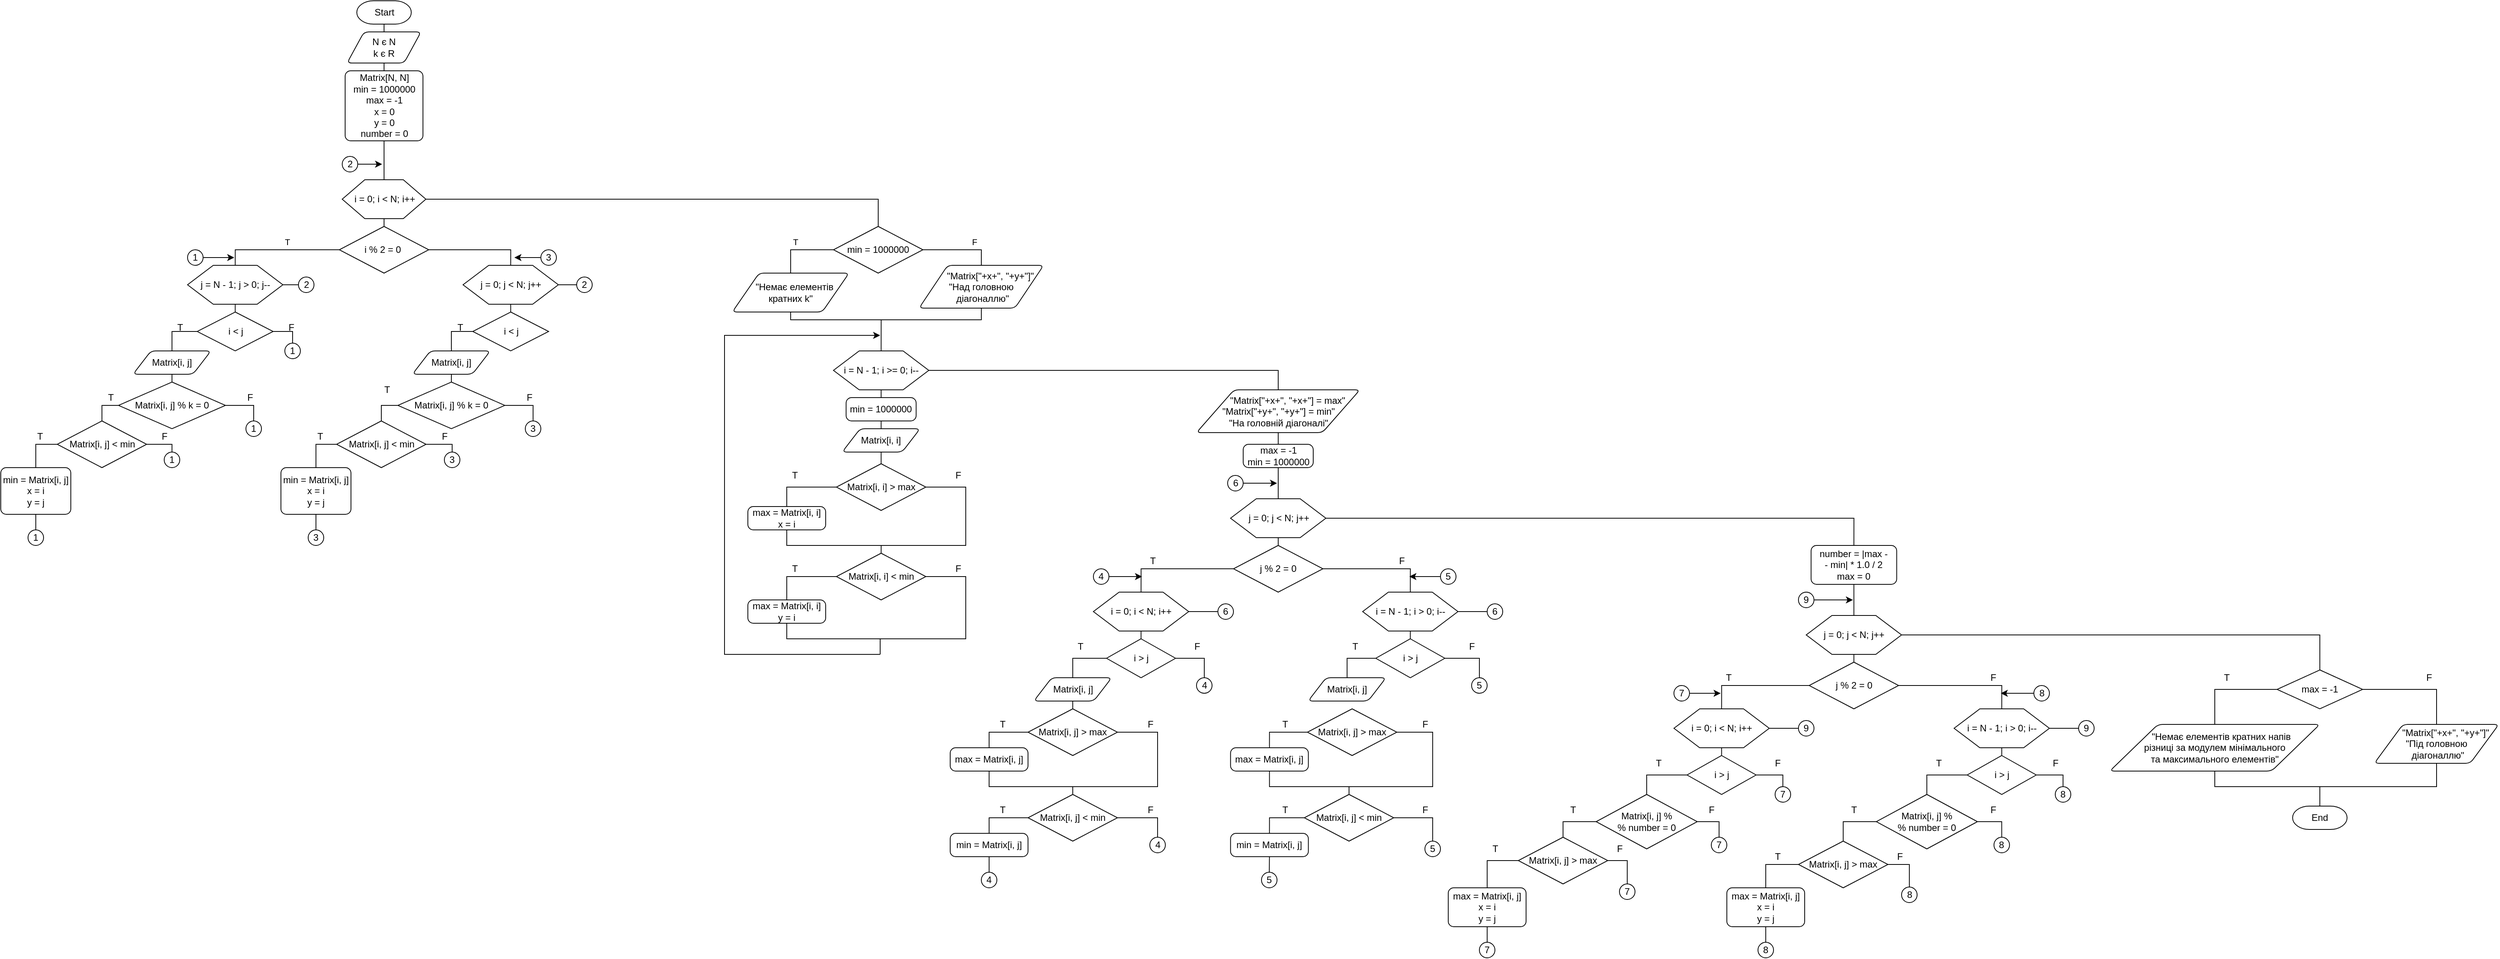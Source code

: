 <mxfile version="15.4.0" type="device"><diagram id="tx-p_dxijB2VsNIr8LJG" name="Сторінка-1"><mxGraphModel dx="1609" dy="497" grid="1" gridSize="10" guides="1" tooltips="1" connect="1" arrows="1" fold="1" page="1" pageScale="1" pageWidth="827" pageHeight="1169" math="0" shadow="0"><root><mxCell id="0"/><mxCell id="1" parent="0"/><mxCell id="oYAm9n4644uYWOnUV9QH-10" style="edgeStyle=orthogonalEdgeStyle;rounded=0;orthogonalLoop=1;jettySize=auto;html=1;exitX=0.5;exitY=1;exitDx=0;exitDy=0;exitPerimeter=0;entryX=0.5;entryY=0;entryDx=0;entryDy=0;endArrow=none;endFill=0;" edge="1" parent="1" source="oYAm9n4644uYWOnUV9QH-1" target="oYAm9n4644uYWOnUV9QH-2"><mxGeometry relative="1" as="geometry"/></mxCell><mxCell id="oYAm9n4644uYWOnUV9QH-1" value="Start" style="strokeWidth=1;html=1;shape=mxgraph.flowchart.terminator;whiteSpace=wrap;" vertex="1" parent="1"><mxGeometry x="317.5" y="10" width="70" height="30" as="geometry"/></mxCell><mxCell id="oYAm9n4644uYWOnUV9QH-11" style="edgeStyle=orthogonalEdgeStyle;rounded=0;orthogonalLoop=1;jettySize=auto;html=1;exitX=0.5;exitY=1;exitDx=0;exitDy=0;entryX=0.5;entryY=0;entryDx=0;entryDy=0;endArrow=none;endFill=0;" edge="1" parent="1" source="oYAm9n4644uYWOnUV9QH-2" target="oYAm9n4644uYWOnUV9QH-4"><mxGeometry relative="1" as="geometry"/></mxCell><mxCell id="oYAm9n4644uYWOnUV9QH-2" value="N є N&lt;br&gt;k є R" style="shape=parallelogram;html=1;strokeWidth=1;perimeter=parallelogramPerimeter;whiteSpace=wrap;rounded=1;arcSize=12;size=0.23;" vertex="1" parent="1"><mxGeometry x="305" y="50" width="95" height="40" as="geometry"/></mxCell><mxCell id="oYAm9n4644uYWOnUV9QH-12" style="edgeStyle=orthogonalEdgeStyle;rounded=0;orthogonalLoop=1;jettySize=auto;html=1;exitX=0.5;exitY=1;exitDx=0;exitDy=0;entryX=0.5;entryY=0;entryDx=0;entryDy=0;endArrow=none;endFill=0;" edge="1" parent="1" source="oYAm9n4644uYWOnUV9QH-4" target="oYAm9n4644uYWOnUV9QH-6"><mxGeometry relative="1" as="geometry"/></mxCell><mxCell id="oYAm9n4644uYWOnUV9QH-4" value="Matrix[N, N]&lt;br&gt;min = 1000000&lt;br&gt;max = -1&lt;br&gt;x = 0&lt;br&gt;y = 0&lt;br&gt;number = 0" style="rounded=1;whiteSpace=wrap;html=1;absoluteArcSize=1;arcSize=14;strokeWidth=1;" vertex="1" parent="1"><mxGeometry x="302.5" y="100" width="100" height="90" as="geometry"/></mxCell><mxCell id="oYAm9n4644uYWOnUV9QH-13" style="edgeStyle=orthogonalEdgeStyle;rounded=0;orthogonalLoop=1;jettySize=auto;html=1;exitX=0.5;exitY=1;exitDx=0;exitDy=0;entryX=0.5;entryY=0;entryDx=0;entryDy=0;entryPerimeter=0;endArrow=none;endFill=0;" edge="1" parent="1" source="oYAm9n4644uYWOnUV9QH-6" target="oYAm9n4644uYWOnUV9QH-9"><mxGeometry relative="1" as="geometry"/></mxCell><mxCell id="oYAm9n4644uYWOnUV9QH-129" style="edgeStyle=orthogonalEdgeStyle;rounded=0;orthogonalLoop=1;jettySize=auto;html=1;exitX=1;exitY=0.5;exitDx=0;exitDy=0;entryX=0.5;entryY=0;entryDx=0;entryDy=0;entryPerimeter=0;endArrow=none;endFill=0;" edge="1" parent="1" source="oYAm9n4644uYWOnUV9QH-6" target="oYAm9n4644uYWOnUV9QH-124"><mxGeometry relative="1" as="geometry"><Array as="points"><mxPoint x="987" y="265"/></Array></mxGeometry></mxCell><mxCell id="oYAm9n4644uYWOnUV9QH-6" value="i = 0; i &amp;lt; N; i++" style="verticalLabelPosition=middle;verticalAlign=middle;html=1;shape=hexagon;perimeter=hexagonPerimeter2;arcSize=6;size=0.27;strokeWidth=1;labelPosition=center;align=center;" vertex="1" parent="1"><mxGeometry x="298.75" y="240" width="107.5" height="50" as="geometry"/></mxCell><mxCell id="oYAm9n4644uYWOnUV9QH-75" style="edgeStyle=orthogonalEdgeStyle;rounded=0;orthogonalLoop=1;jettySize=auto;html=1;exitX=1;exitY=0.5;exitDx=0;exitDy=0;exitPerimeter=0;entryX=0.5;entryY=0;entryDx=0;entryDy=0;endArrow=none;endFill=0;" edge="1" parent="1" source="oYAm9n4644uYWOnUV9QH-9" target="oYAm9n4644uYWOnUV9QH-74"><mxGeometry relative="1" as="geometry"/></mxCell><mxCell id="oYAm9n4644uYWOnUV9QH-9" value="i % 2 = 0&amp;nbsp;" style="strokeWidth=1;html=1;shape=mxgraph.flowchart.decision;whiteSpace=wrap;" vertex="1" parent="1"><mxGeometry x="295" y="300" width="115" height="60" as="geometry"/></mxCell><mxCell id="oYAm9n4644uYWOnUV9QH-21" value="T" style="text;html=1;align=center;verticalAlign=middle;resizable=0;points=[];autosize=1;strokeColor=none;fillColor=none;" vertex="1" parent="1"><mxGeometry x="80" y="420" width="20" height="20" as="geometry"/></mxCell><mxCell id="oYAm9n4644uYWOnUV9QH-142" style="edgeStyle=orthogonalEdgeStyle;rounded=0;orthogonalLoop=1;jettySize=auto;html=1;exitX=1;exitY=0.5;exitDx=0;exitDy=0;endArrow=classic;endFill=1;" edge="1" parent="1" source="oYAm9n4644uYWOnUV9QH-70"><mxGeometry relative="1" as="geometry"><mxPoint x="350" y="220" as="targetPoint"/></mxGeometry></mxCell><mxCell id="oYAm9n4644uYWOnUV9QH-70" value="2" style="ellipse;whiteSpace=wrap;html=1;aspect=fixed;" vertex="1" parent="1"><mxGeometry x="298.75" y="210" width="20" height="20" as="geometry"/></mxCell><mxCell id="oYAm9n4644uYWOnUV9QH-92" value="" style="group" vertex="1" connectable="0" parent="1"><mxGeometry x="-140" y="460" width="335" height="250" as="geometry"/></mxCell><mxCell id="oYAm9n4644uYWOnUV9QH-83" value="Matrix[i, j]" style="shape=parallelogram;html=1;strokeWidth=1;perimeter=parallelogramPerimeter;whiteSpace=wrap;rounded=1;arcSize=12;size=0.23;" vertex="1" parent="oYAm9n4644uYWOnUV9QH-92"><mxGeometry x="170" width="100" height="30" as="geometry"/></mxCell><mxCell id="oYAm9n4644uYWOnUV9QH-22" value="Matrix[i, j] % k = 0" style="strokeWidth=1;html=1;shape=mxgraph.flowchart.decision;whiteSpace=wrap;" vertex="1" parent="oYAm9n4644uYWOnUV9QH-92"><mxGeometry x="151.25" y="40" width="137.5" height="60" as="geometry"/></mxCell><mxCell id="oYAm9n4644uYWOnUV9QH-85" style="edgeStyle=orthogonalEdgeStyle;rounded=0;orthogonalLoop=1;jettySize=auto;html=1;exitX=0.5;exitY=1;exitDx=0;exitDy=0;entryX=0.5;entryY=0;entryDx=0;entryDy=0;entryPerimeter=0;endArrow=none;endFill=0;" edge="1" parent="oYAm9n4644uYWOnUV9QH-92" source="oYAm9n4644uYWOnUV9QH-83" target="oYAm9n4644uYWOnUV9QH-22"><mxGeometry y="-35" as="geometry"/></mxCell><mxCell id="oYAm9n4644uYWOnUV9QH-24" value="Matrix[i, j] &amp;lt; min" style="strokeWidth=1;html=1;shape=mxgraph.flowchart.decision;whiteSpace=wrap;" vertex="1" parent="oYAm9n4644uYWOnUV9QH-92"><mxGeometry x="72.5" y="90" width="115" height="60" as="geometry"/></mxCell><mxCell id="oYAm9n4644uYWOnUV9QH-25" style="edgeStyle=orthogonalEdgeStyle;rounded=0;orthogonalLoop=1;jettySize=auto;html=1;exitX=0;exitY=0.5;exitDx=0;exitDy=0;exitPerimeter=0;entryX=0.5;entryY=0;entryDx=0;entryDy=0;entryPerimeter=0;endArrow=none;endFill=0;" edge="1" parent="oYAm9n4644uYWOnUV9QH-92" source="oYAm9n4644uYWOnUV9QH-22" target="oYAm9n4644uYWOnUV9QH-24"><mxGeometry y="40" as="geometry"/></mxCell><mxCell id="oYAm9n4644uYWOnUV9QH-38" value="min = Matrix[i, j]&lt;br&gt;x = i&lt;br&gt;y = j" style="rounded=1;whiteSpace=wrap;html=1;absoluteArcSize=1;arcSize=14;strokeWidth=1;" vertex="1" parent="oYAm9n4644uYWOnUV9QH-92"><mxGeometry y="150" width="90" height="60" as="geometry"/></mxCell><mxCell id="oYAm9n4644uYWOnUV9QH-39" style="edgeStyle=orthogonalEdgeStyle;rounded=0;orthogonalLoop=1;jettySize=auto;html=1;exitX=0;exitY=0.5;exitDx=0;exitDy=0;exitPerimeter=0;entryX=0.5;entryY=0;entryDx=0;entryDy=0;endArrow=none;endFill=0;" edge="1" parent="oYAm9n4644uYWOnUV9QH-92" source="oYAm9n4644uYWOnUV9QH-24" target="oYAm9n4644uYWOnUV9QH-38"><mxGeometry y="40" as="geometry"/></mxCell><mxCell id="oYAm9n4644uYWOnUV9QH-40" value="1" style="ellipse;whiteSpace=wrap;html=1;aspect=fixed;" vertex="1" parent="oYAm9n4644uYWOnUV9QH-92"><mxGeometry x="210" y="130" width="20" height="20" as="geometry"/></mxCell><mxCell id="oYAm9n4644uYWOnUV9QH-43" style="edgeStyle=orthogonalEdgeStyle;rounded=0;orthogonalLoop=1;jettySize=auto;html=1;exitX=1;exitY=0.5;exitDx=0;exitDy=0;exitPerimeter=0;entryX=0.5;entryY=0;entryDx=0;entryDy=0;endArrow=none;endFill=0;" edge="1" parent="oYAm9n4644uYWOnUV9QH-92" source="oYAm9n4644uYWOnUV9QH-24" target="oYAm9n4644uYWOnUV9QH-40"><mxGeometry y="40" as="geometry"/></mxCell><mxCell id="oYAm9n4644uYWOnUV9QH-41" value="T" style="text;html=1;align=center;verticalAlign=middle;resizable=0;points=[];autosize=1;strokeColor=none;fillColor=none;" vertex="1" parent="oYAm9n4644uYWOnUV9QH-92"><mxGeometry x="131.25" y="50" width="20" height="20" as="geometry"/></mxCell><mxCell id="oYAm9n4644uYWOnUV9QH-42" value="T" style="text;html=1;align=center;verticalAlign=middle;resizable=0;points=[];autosize=1;strokeColor=none;fillColor=none;" vertex="1" parent="oYAm9n4644uYWOnUV9QH-92"><mxGeometry x="40" y="100" width="20" height="20" as="geometry"/></mxCell><mxCell id="oYAm9n4644uYWOnUV9QH-44" value="F" style="text;html=1;align=center;verticalAlign=middle;resizable=0;points=[];autosize=1;strokeColor=none;fillColor=none;" vertex="1" parent="oYAm9n4644uYWOnUV9QH-92"><mxGeometry x="200" y="100" width="20" height="20" as="geometry"/></mxCell><mxCell id="oYAm9n4644uYWOnUV9QH-45" value="1" style="ellipse;whiteSpace=wrap;html=1;aspect=fixed;" vertex="1" parent="oYAm9n4644uYWOnUV9QH-92"><mxGeometry x="315" y="90" width="20" height="20" as="geometry"/></mxCell><mxCell id="oYAm9n4644uYWOnUV9QH-46" style="edgeStyle=orthogonalEdgeStyle;rounded=0;orthogonalLoop=1;jettySize=auto;html=1;exitX=1;exitY=0.5;exitDx=0;exitDy=0;exitPerimeter=0;entryX=0.5;entryY=0;entryDx=0;entryDy=0;endArrow=none;endFill=0;" edge="1" parent="oYAm9n4644uYWOnUV9QH-92" source="oYAm9n4644uYWOnUV9QH-22" target="oYAm9n4644uYWOnUV9QH-45"><mxGeometry y="40" as="geometry"/></mxCell><mxCell id="oYAm9n4644uYWOnUV9QH-47" value="F" style="text;html=1;align=center;verticalAlign=middle;resizable=0;points=[];autosize=1;strokeColor=none;fillColor=none;" vertex="1" parent="oYAm9n4644uYWOnUV9QH-92"><mxGeometry x="310" y="50" width="20" height="20" as="geometry"/></mxCell><mxCell id="oYAm9n4644uYWOnUV9QH-61" value="1" style="ellipse;whiteSpace=wrap;html=1;aspect=fixed;" vertex="1" parent="oYAm9n4644uYWOnUV9QH-92"><mxGeometry x="35" y="230" width="20" height="20" as="geometry"/></mxCell><mxCell id="oYAm9n4644uYWOnUV9QH-62" style="edgeStyle=orthogonalEdgeStyle;rounded=0;orthogonalLoop=1;jettySize=auto;html=1;exitX=0.5;exitY=1;exitDx=0;exitDy=0;entryX=0.5;entryY=0;entryDx=0;entryDy=0;endArrow=none;endFill=0;" edge="1" parent="oYAm9n4644uYWOnUV9QH-92" source="oYAm9n4644uYWOnUV9QH-38" target="oYAm9n4644uYWOnUV9QH-61"><mxGeometry y="40" as="geometry"/></mxCell><mxCell id="oYAm9n4644uYWOnUV9QH-111" value="" style="group" vertex="1" connectable="0" parent="1"><mxGeometry x="100" y="330" width="162.5" height="140" as="geometry"/></mxCell><mxCell id="oYAm9n4644uYWOnUV9QH-8" value="j = N - 1; j &amp;gt; 0; j--" style="verticalLabelPosition=middle;verticalAlign=middle;html=1;shape=hexagon;perimeter=hexagonPerimeter2;arcSize=6;size=0.27;strokeWidth=1;labelPosition=center;align=center;" vertex="1" parent="oYAm9n4644uYWOnUV9QH-111"><mxGeometry y="20" width="122.5" height="50" as="geometry"/></mxCell><mxCell id="oYAm9n4644uYWOnUV9QH-14" style="edgeStyle=orthogonalEdgeStyle;rounded=0;orthogonalLoop=1;jettySize=auto;html=1;exitX=0;exitY=0.5;exitDx=0;exitDy=0;exitPerimeter=0;entryX=0.5;entryY=0;entryDx=0;entryDy=0;endArrow=none;endFill=0;" edge="1" parent="oYAm9n4644uYWOnUV9QH-111" source="oYAm9n4644uYWOnUV9QH-9" target="oYAm9n4644uYWOnUV9QH-8"><mxGeometry relative="1" as="geometry"/></mxCell><mxCell id="oYAm9n4644uYWOnUV9QH-15" value="T" style="edgeLabel;html=1;align=center;verticalAlign=middle;resizable=0;points=[];" vertex="1" connectable="0" parent="oYAm9n4644uYWOnUV9QH-14"><mxGeometry x="-0.123" y="-4" relative="1" as="geometry"><mxPoint y="-6" as="offset"/></mxGeometry></mxCell><mxCell id="oYAm9n4644uYWOnUV9QH-16" value="i &amp;lt; j" style="strokeWidth=1;html=1;shape=mxgraph.flowchart.decision;whiteSpace=wrap;" vertex="1" parent="oYAm9n4644uYWOnUV9QH-111"><mxGeometry x="12.5" y="80" width="97.5" height="50" as="geometry"/></mxCell><mxCell id="oYAm9n4644uYWOnUV9QH-17" style="edgeStyle=orthogonalEdgeStyle;rounded=0;orthogonalLoop=1;jettySize=auto;html=1;exitX=0.5;exitY=1;exitDx=0;exitDy=0;entryX=0.5;entryY=0;entryDx=0;entryDy=0;entryPerimeter=0;endArrow=none;endFill=0;" edge="1" parent="oYAm9n4644uYWOnUV9QH-111" source="oYAm9n4644uYWOnUV9QH-8" target="oYAm9n4644uYWOnUV9QH-16"><mxGeometry relative="1" as="geometry"/></mxCell><mxCell id="oYAm9n4644uYWOnUV9QH-48" value="1" style="ellipse;whiteSpace=wrap;html=1;aspect=fixed;" vertex="1" parent="oYAm9n4644uYWOnUV9QH-111"><mxGeometry x="125" y="120" width="20" height="20" as="geometry"/></mxCell><mxCell id="oYAm9n4644uYWOnUV9QH-50" style="edgeStyle=orthogonalEdgeStyle;rounded=0;orthogonalLoop=1;jettySize=auto;html=1;exitX=1;exitY=0.5;exitDx=0;exitDy=0;exitPerimeter=0;entryX=0.5;entryY=0;entryDx=0;entryDy=0;endArrow=none;endFill=0;" edge="1" parent="oYAm9n4644uYWOnUV9QH-111" source="oYAm9n4644uYWOnUV9QH-16" target="oYAm9n4644uYWOnUV9QH-48"><mxGeometry relative="1" as="geometry"/></mxCell><mxCell id="oYAm9n4644uYWOnUV9QH-52" value="F" style="text;html=1;align=center;verticalAlign=middle;resizable=0;points=[];autosize=1;strokeColor=none;fillColor=none;" vertex="1" parent="oYAm9n4644uYWOnUV9QH-111"><mxGeometry x="122.5" y="90" width="20" height="20" as="geometry"/></mxCell><mxCell id="oYAm9n4644uYWOnUV9QH-67" style="edgeStyle=orthogonalEdgeStyle;rounded=0;orthogonalLoop=1;jettySize=auto;html=1;exitX=1;exitY=0.5;exitDx=0;exitDy=0;endArrow=classic;endFill=1;" edge="1" parent="oYAm9n4644uYWOnUV9QH-111" source="oYAm9n4644uYWOnUV9QH-66"><mxGeometry relative="1" as="geometry"><mxPoint x="60" y="10" as="targetPoint"/></mxGeometry></mxCell><mxCell id="oYAm9n4644uYWOnUV9QH-66" value="1" style="ellipse;whiteSpace=wrap;html=1;aspect=fixed;" vertex="1" parent="oYAm9n4644uYWOnUV9QH-111"><mxGeometry width="20" height="20" as="geometry"/></mxCell><mxCell id="oYAm9n4644uYWOnUV9QH-68" value="2" style="ellipse;whiteSpace=wrap;html=1;aspect=fixed;" vertex="1" parent="oYAm9n4644uYWOnUV9QH-111"><mxGeometry x="142.5" y="35" width="20" height="20" as="geometry"/></mxCell><mxCell id="oYAm9n4644uYWOnUV9QH-69" style="edgeStyle=orthogonalEdgeStyle;rounded=0;orthogonalLoop=1;jettySize=auto;html=1;exitX=1;exitY=0.5;exitDx=0;exitDy=0;entryX=0;entryY=0.5;entryDx=0;entryDy=0;endArrow=none;endFill=0;" edge="1" parent="oYAm9n4644uYWOnUV9QH-111" source="oYAm9n4644uYWOnUV9QH-8" target="oYAm9n4644uYWOnUV9QH-68"><mxGeometry relative="1" as="geometry"/></mxCell><mxCell id="oYAm9n4644uYWOnUV9QH-119" style="edgeStyle=orthogonalEdgeStyle;rounded=0;orthogonalLoop=1;jettySize=auto;html=1;exitX=0;exitY=0.5;exitDx=0;exitDy=0;exitPerimeter=0;entryX=0.5;entryY=0;entryDx=0;entryDy=0;endArrow=none;endFill=0;" edge="1" parent="1" source="oYAm9n4644uYWOnUV9QH-16" target="oYAm9n4644uYWOnUV9QH-83"><mxGeometry relative="1" as="geometry"/></mxCell><mxCell id="oYAm9n4644uYWOnUV9QH-121" style="edgeStyle=orthogonalEdgeStyle;rounded=0;orthogonalLoop=1;jettySize=auto;html=1;exitX=0;exitY=0.5;exitDx=0;exitDy=0;endArrow=classic;endFill=1;" edge="1" parent="1" source="oYAm9n4644uYWOnUV9QH-120"><mxGeometry relative="1" as="geometry"><mxPoint x="520" y="340" as="targetPoint"/></mxGeometry></mxCell><mxCell id="oYAm9n4644uYWOnUV9QH-120" value="3" style="ellipse;whiteSpace=wrap;html=1;aspect=fixed;" vertex="1" parent="1"><mxGeometry x="554" y="330" width="20" height="20" as="geometry"/></mxCell><mxCell id="oYAm9n4644uYWOnUV9QH-112" value="" style="group" vertex="1" connectable="0" parent="1"><mxGeometry x="440" y="350" width="136.5" height="110" as="geometry"/></mxCell><mxCell id="oYAm9n4644uYWOnUV9QH-65" value="i &amp;lt; j" style="strokeWidth=1;html=1;shape=mxgraph.flowchart.decision;whiteSpace=wrap;" vertex="1" parent="oYAm9n4644uYWOnUV9QH-112"><mxGeometry x="26.5" y="60" width="97.5" height="50" as="geometry"/></mxCell><mxCell id="oYAm9n4644uYWOnUV9QH-76" style="edgeStyle=orthogonalEdgeStyle;rounded=0;orthogonalLoop=1;jettySize=auto;html=1;exitX=0.5;exitY=1;exitDx=0;exitDy=0;entryX=0.5;entryY=0;entryDx=0;entryDy=0;entryPerimeter=0;endArrow=none;endFill=0;" edge="1" parent="oYAm9n4644uYWOnUV9QH-112" source="oYAm9n4644uYWOnUV9QH-74" target="oYAm9n4644uYWOnUV9QH-65"><mxGeometry relative="1" as="geometry"/></mxCell><mxCell id="oYAm9n4644uYWOnUV9QH-74" value="j = 0; j &amp;lt; N; j++" style="verticalLabelPosition=middle;verticalAlign=middle;html=1;shape=hexagon;perimeter=hexagonPerimeter2;arcSize=6;size=0.27;strokeWidth=1;labelPosition=center;align=center;" vertex="1" parent="oYAm9n4644uYWOnUV9QH-112"><mxGeometry x="14" width="122.5" height="50" as="geometry"/></mxCell><mxCell id="oYAm9n4644uYWOnUV9QH-79" value="T" style="text;html=1;align=center;verticalAlign=middle;resizable=0;points=[];autosize=1;strokeColor=none;fillColor=none;" vertex="1" parent="oYAm9n4644uYWOnUV9QH-112"><mxGeometry y="70" width="20" height="20" as="geometry"/></mxCell><mxCell id="oYAm9n4644uYWOnUV9QH-113" value="" style="group" vertex="1" connectable="0" parent="1"><mxGeometry x="370.25" y="460" width="183.75" height="110" as="geometry"/></mxCell><mxCell id="oYAm9n4644uYWOnUV9QH-94" value="Matrix[i, j]" style="shape=parallelogram;html=1;strokeWidth=1;perimeter=parallelogramPerimeter;whiteSpace=wrap;rounded=1;arcSize=12;size=0.23;" vertex="1" parent="oYAm9n4644uYWOnUV9QH-113"><mxGeometry x="18.75" width="100" height="30" as="geometry"/></mxCell><mxCell id="oYAm9n4644uYWOnUV9QH-95" value="Matrix[i, j] % k = 0" style="strokeWidth=1;html=1;shape=mxgraph.flowchart.decision;whiteSpace=wrap;" vertex="1" parent="oYAm9n4644uYWOnUV9QH-113"><mxGeometry y="40" width="137.5" height="60" as="geometry"/></mxCell><mxCell id="oYAm9n4644uYWOnUV9QH-96" style="edgeStyle=orthogonalEdgeStyle;rounded=0;orthogonalLoop=1;jettySize=auto;html=1;exitX=0.5;exitY=1;exitDx=0;exitDy=0;entryX=0.5;entryY=0;entryDx=0;entryDy=0;entryPerimeter=0;endArrow=none;endFill=0;" edge="1" parent="oYAm9n4644uYWOnUV9QH-113" source="oYAm9n4644uYWOnUV9QH-94" target="oYAm9n4644uYWOnUV9QH-95"><mxGeometry x="-151.25" y="-35" as="geometry"/></mxCell><mxCell id="oYAm9n4644uYWOnUV9QH-106" value="3" style="ellipse;whiteSpace=wrap;html=1;aspect=fixed;" vertex="1" parent="oYAm9n4644uYWOnUV9QH-113"><mxGeometry x="163.75" y="90" width="20" height="20" as="geometry"/></mxCell><mxCell id="oYAm9n4644uYWOnUV9QH-107" style="edgeStyle=orthogonalEdgeStyle;rounded=0;orthogonalLoop=1;jettySize=auto;html=1;exitX=1;exitY=0.5;exitDx=0;exitDy=0;exitPerimeter=0;entryX=0.5;entryY=0;entryDx=0;entryDy=0;endArrow=none;endFill=0;" edge="1" parent="oYAm9n4644uYWOnUV9QH-113" source="oYAm9n4644uYWOnUV9QH-95" target="oYAm9n4644uYWOnUV9QH-106"><mxGeometry x="-151.25" y="40" as="geometry"/></mxCell><mxCell id="oYAm9n4644uYWOnUV9QH-108" value="F" style="text;html=1;align=center;verticalAlign=middle;resizable=0;points=[];autosize=1;strokeColor=none;fillColor=none;" vertex="1" parent="oYAm9n4644uYWOnUV9QH-113"><mxGeometry x="158.75" y="50" width="20" height="20" as="geometry"/></mxCell><mxCell id="oYAm9n4644uYWOnUV9QH-114" value="" style="group" vertex="1" connectable="0" parent="1"><mxGeometry x="220" y="550" width="230" height="160" as="geometry"/></mxCell><mxCell id="oYAm9n4644uYWOnUV9QH-97" value="Matrix[i, j] &amp;lt; min" style="strokeWidth=1;html=1;shape=mxgraph.flowchart.decision;whiteSpace=wrap;" vertex="1" parent="oYAm9n4644uYWOnUV9QH-114"><mxGeometry x="71.5" width="115" height="60" as="geometry"/></mxCell><mxCell id="oYAm9n4644uYWOnUV9QH-99" value="min = Matrix[i, j]&lt;br&gt;x = i&lt;br&gt;y = j" style="rounded=1;whiteSpace=wrap;html=1;absoluteArcSize=1;arcSize=14;strokeWidth=1;" vertex="1" parent="oYAm9n4644uYWOnUV9QH-114"><mxGeometry y="60" width="90" height="60" as="geometry"/></mxCell><mxCell id="oYAm9n4644uYWOnUV9QH-100" style="edgeStyle=orthogonalEdgeStyle;rounded=0;orthogonalLoop=1;jettySize=auto;html=1;exitX=0;exitY=0.5;exitDx=0;exitDy=0;exitPerimeter=0;entryX=0.5;entryY=0;entryDx=0;entryDy=0;endArrow=none;endFill=0;" edge="1" parent="oYAm9n4644uYWOnUV9QH-114" source="oYAm9n4644uYWOnUV9QH-97" target="oYAm9n4644uYWOnUV9QH-99"><mxGeometry y="-50" as="geometry"/></mxCell><mxCell id="oYAm9n4644uYWOnUV9QH-101" value="3" style="ellipse;whiteSpace=wrap;html=1;aspect=fixed;" vertex="1" parent="oYAm9n4644uYWOnUV9QH-114"><mxGeometry x="210" y="40" width="20" height="20" as="geometry"/></mxCell><mxCell id="oYAm9n4644uYWOnUV9QH-102" style="edgeStyle=orthogonalEdgeStyle;rounded=0;orthogonalLoop=1;jettySize=auto;html=1;exitX=1;exitY=0.5;exitDx=0;exitDy=0;exitPerimeter=0;entryX=0.5;entryY=0;entryDx=0;entryDy=0;endArrow=none;endFill=0;" edge="1" parent="oYAm9n4644uYWOnUV9QH-114" source="oYAm9n4644uYWOnUV9QH-97" target="oYAm9n4644uYWOnUV9QH-101"><mxGeometry y="-50" as="geometry"/></mxCell><mxCell id="oYAm9n4644uYWOnUV9QH-104" value="T" style="text;html=1;align=center;verticalAlign=middle;resizable=0;points=[];autosize=1;strokeColor=none;fillColor=none;" vertex="1" parent="oYAm9n4644uYWOnUV9QH-114"><mxGeometry x="40" y="10" width="20" height="20" as="geometry"/></mxCell><mxCell id="oYAm9n4644uYWOnUV9QH-105" value="F" style="text;html=1;align=center;verticalAlign=middle;resizable=0;points=[];autosize=1;strokeColor=none;fillColor=none;" vertex="1" parent="oYAm9n4644uYWOnUV9QH-114"><mxGeometry x="200" y="10" width="20" height="20" as="geometry"/></mxCell><mxCell id="oYAm9n4644uYWOnUV9QH-109" value="3" style="ellipse;whiteSpace=wrap;html=1;aspect=fixed;" vertex="1" parent="oYAm9n4644uYWOnUV9QH-114"><mxGeometry x="35" y="140" width="20" height="20" as="geometry"/></mxCell><mxCell id="oYAm9n4644uYWOnUV9QH-110" style="edgeStyle=orthogonalEdgeStyle;rounded=0;orthogonalLoop=1;jettySize=auto;html=1;exitX=0.5;exitY=1;exitDx=0;exitDy=0;entryX=0.5;entryY=0;entryDx=0;entryDy=0;endArrow=none;endFill=0;" edge="1" parent="oYAm9n4644uYWOnUV9QH-114" source="oYAm9n4644uYWOnUV9QH-99" target="oYAm9n4644uYWOnUV9QH-109"><mxGeometry y="-50" as="geometry"/></mxCell><mxCell id="oYAm9n4644uYWOnUV9QH-116" style="edgeStyle=orthogonalEdgeStyle;rounded=0;orthogonalLoop=1;jettySize=auto;html=1;exitX=0;exitY=0.5;exitDx=0;exitDy=0;exitPerimeter=0;entryX=0.5;entryY=0;entryDx=0;entryDy=0;entryPerimeter=0;endArrow=none;endFill=0;" edge="1" parent="1" source="oYAm9n4644uYWOnUV9QH-95" target="oYAm9n4644uYWOnUV9QH-97"><mxGeometry x="220" y="350" as="geometry"/></mxCell><mxCell id="oYAm9n4644uYWOnUV9QH-117" value="T" style="text;html=1;align=center;verticalAlign=middle;resizable=0;points=[];autosize=1;strokeColor=none;fillColor=none;" vertex="1" parent="1"><mxGeometry x="346.25" y="500" width="20" height="20" as="geometry"/></mxCell><mxCell id="oYAm9n4644uYWOnUV9QH-78" style="edgeStyle=orthogonalEdgeStyle;rounded=0;orthogonalLoop=1;jettySize=auto;html=1;exitX=0;exitY=0.5;exitDx=0;exitDy=0;exitPerimeter=0;entryX=0.5;entryY=0;entryDx=0;entryDy=0;endArrow=none;endFill=0;" edge="1" parent="1" source="oYAm9n4644uYWOnUV9QH-65" target="oYAm9n4644uYWOnUV9QH-94"><mxGeometry relative="1" as="geometry"><mxPoint x="440" y="450" as="targetPoint"/></mxGeometry></mxCell><mxCell id="oYAm9n4644uYWOnUV9QH-122" value="2" style="ellipse;whiteSpace=wrap;html=1;aspect=fixed;" vertex="1" parent="1"><mxGeometry x="600" y="365" width="20" height="20" as="geometry"/></mxCell><mxCell id="oYAm9n4644uYWOnUV9QH-123" style="edgeStyle=orthogonalEdgeStyle;rounded=0;orthogonalLoop=1;jettySize=auto;html=1;exitX=1;exitY=0.5;exitDx=0;exitDy=0;entryX=0;entryY=0.5;entryDx=0;entryDy=0;endArrow=none;endFill=0;" edge="1" parent="1" source="oYAm9n4644uYWOnUV9QH-74" target="oYAm9n4644uYWOnUV9QH-122"><mxGeometry relative="1" as="geometry"/></mxCell><mxCell id="oYAm9n4644uYWOnUV9QH-169" style="edgeStyle=orthogonalEdgeStyle;rounded=0;orthogonalLoop=1;jettySize=auto;html=1;exitX=1;exitY=0.5;exitDx=0;exitDy=0;entryX=0.5;entryY=0;entryDx=0;entryDy=0;endArrow=none;endFill=0;" edge="1" parent="1" source="oYAm9n4644uYWOnUV9QH-134" target="oYAm9n4644uYWOnUV9QH-168"><mxGeometry relative="1" as="geometry"/></mxCell><mxCell id="oYAm9n4644uYWOnUV9QH-221" style="edgeStyle=orthogonalEdgeStyle;rounded=0;orthogonalLoop=1;jettySize=auto;html=1;exitX=0.5;exitY=1;exitDx=0;exitDy=0;entryX=0.5;entryY=0;entryDx=0;entryDy=0;entryPerimeter=0;endArrow=none;endFill=0;" edge="1" parent="1" source="oYAm9n4644uYWOnUV9QH-215" target="oYAm9n4644uYWOnUV9QH-216"><mxGeometry relative="1" as="geometry"/></mxCell><mxCell id="oYAm9n4644uYWOnUV9QH-252" style="edgeStyle=orthogonalEdgeStyle;rounded=0;orthogonalLoop=1;jettySize=auto;html=1;exitX=1;exitY=0.5;exitDx=0;exitDy=0;entryX=0;entryY=0.5;entryDx=0;entryDy=0;endArrow=none;endFill=0;" edge="1" parent="1" source="oYAm9n4644uYWOnUV9QH-215" target="oYAm9n4644uYWOnUV9QH-250"><mxGeometry relative="1" as="geometry"/></mxCell><mxCell id="oYAm9n4644uYWOnUV9QH-215" value="i = N - 1; i &amp;gt; 0; i--" style="verticalLabelPosition=middle;verticalAlign=middle;html=1;shape=hexagon;perimeter=hexagonPerimeter2;arcSize=6;size=0.27;strokeWidth=1;labelPosition=center;align=center;" vertex="1" parent="1"><mxGeometry x="1610" y="770" width="122.5" height="50" as="geometry"/></mxCell><mxCell id="oYAm9n4644uYWOnUV9QH-223" style="edgeStyle=orthogonalEdgeStyle;rounded=0;orthogonalLoop=1;jettySize=auto;html=1;exitX=0;exitY=0.5;exitDx=0;exitDy=0;exitPerimeter=0;entryX=0.5;entryY=0;entryDx=0;entryDy=0;endArrow=none;endFill=0;" edge="1" parent="1" source="oYAm9n4644uYWOnUV9QH-216" target="oYAm9n4644uYWOnUV9QH-222"><mxGeometry relative="1" as="geometry"/></mxCell><mxCell id="oYAm9n4644uYWOnUV9QH-246" style="edgeStyle=orthogonalEdgeStyle;rounded=0;orthogonalLoop=1;jettySize=auto;html=1;exitX=1;exitY=0.5;exitDx=0;exitDy=0;exitPerimeter=0;entryX=0.5;entryY=0;entryDx=0;entryDy=0;endArrow=none;endFill=0;" edge="1" parent="1" source="oYAm9n4644uYWOnUV9QH-216" target="oYAm9n4644uYWOnUV9QH-244"><mxGeometry relative="1" as="geometry"/></mxCell><mxCell id="oYAm9n4644uYWOnUV9QH-216" value="i &amp;gt; j" style="strokeWidth=1;html=1;shape=mxgraph.flowchart.decision;whiteSpace=wrap;" vertex="1" parent="1"><mxGeometry x="1626.88" y="830" width="88.75" height="50" as="geometry"/></mxCell><mxCell id="oYAm9n4644uYWOnUV9QH-168" value="&amp;nbsp; &amp;nbsp; &amp;nbsp; &amp;nbsp;&quot;Matrix[&quot;+x+&quot;, &quot;+x+&quot;] = max&quot;&lt;br&gt;&quot;Matrix[&quot;+y+&quot;, &quot;+y+&quot;] = min&quot;&lt;br&gt;&quot;На головній діагоналі&quot;" style="shape=parallelogram;html=1;strokeWidth=1;perimeter=parallelogramPerimeter;whiteSpace=wrap;rounded=1;arcSize=12;size=0.23;" vertex="1" parent="1"><mxGeometry x="1396.5" y="510" width="210" height="55" as="geometry"/></mxCell><mxCell id="oYAm9n4644uYWOnUV9QH-175" value="max = -1&lt;br&gt;min = 1000000" style="rounded=1;whiteSpace=wrap;html=1;absoluteArcSize=1;arcSize=14;strokeWidth=1;" vertex="1" parent="1"><mxGeometry x="1456.5" y="580" width="90" height="30" as="geometry"/></mxCell><mxCell id="oYAm9n4644uYWOnUV9QH-182" style="edgeStyle=orthogonalEdgeStyle;rounded=0;orthogonalLoop=1;jettySize=auto;html=1;exitX=0.5;exitY=1;exitDx=0;exitDy=0;entryX=0.5;entryY=0;entryDx=0;entryDy=0;endArrow=none;endFill=0;" edge="1" parent="1" source="oYAm9n4644uYWOnUV9QH-168" target="oYAm9n4644uYWOnUV9QH-175"><mxGeometry x="1150" y="510" as="geometry"/></mxCell><mxCell id="oYAm9n4644uYWOnUV9QH-257" style="edgeStyle=orthogonalEdgeStyle;rounded=0;orthogonalLoop=1;jettySize=auto;html=1;exitX=1;exitY=0.5;exitDx=0;exitDy=0;entryX=0.5;entryY=0;entryDx=0;entryDy=0;endArrow=none;endFill=0;" edge="1" parent="1" source="oYAm9n4644uYWOnUV9QH-177" target="oYAm9n4644uYWOnUV9QH-256"><mxGeometry relative="1" as="geometry"/></mxCell><mxCell id="oYAm9n4644uYWOnUV9QH-177" value="j = 0; j &amp;lt; N; j++" style="verticalLabelPosition=middle;verticalAlign=middle;html=1;shape=hexagon;perimeter=hexagonPerimeter2;arcSize=6;size=0.27;strokeWidth=1;labelPosition=center;align=center;" vertex="1" parent="1"><mxGeometry x="1440.25" y="650" width="122.5" height="50" as="geometry"/></mxCell><mxCell id="oYAm9n4644uYWOnUV9QH-183" style="edgeStyle=orthogonalEdgeStyle;rounded=0;orthogonalLoop=1;jettySize=auto;html=1;exitX=0.5;exitY=1;exitDx=0;exitDy=0;entryX=0.5;entryY=0;entryDx=0;entryDy=0;endArrow=none;endFill=0;" edge="1" parent="1" source="oYAm9n4644uYWOnUV9QH-175" target="oYAm9n4644uYWOnUV9QH-177"><mxGeometry x="1150" y="510" as="geometry"/></mxCell><mxCell id="oYAm9n4644uYWOnUV9QH-219" style="edgeStyle=orthogonalEdgeStyle;rounded=0;orthogonalLoop=1;jettySize=auto;html=1;exitX=1;exitY=0.5;exitDx=0;exitDy=0;exitPerimeter=0;entryX=0.5;entryY=0;entryDx=0;entryDy=0;endArrow=none;endFill=0;" edge="1" parent="1" source="oYAm9n4644uYWOnUV9QH-181" target="oYAm9n4644uYWOnUV9QH-215"><mxGeometry relative="1" as="geometry"/></mxCell><mxCell id="oYAm9n4644uYWOnUV9QH-181" value="j % 2 = 0" style="strokeWidth=1;html=1;shape=mxgraph.flowchart.decision;whiteSpace=wrap;" vertex="1" parent="1"><mxGeometry x="1444" y="710" width="115" height="60" as="geometry"/></mxCell><mxCell id="oYAm9n4644uYWOnUV9QH-184" style="edgeStyle=orthogonalEdgeStyle;rounded=0;orthogonalLoop=1;jettySize=auto;html=1;exitX=0.5;exitY=1;exitDx=0;exitDy=0;entryX=0.5;entryY=0;entryDx=0;entryDy=0;entryPerimeter=0;endArrow=none;endFill=0;" edge="1" parent="1" source="oYAm9n4644uYWOnUV9QH-177" target="oYAm9n4644uYWOnUV9QH-181"><mxGeometry x="1150" y="510" as="geometry"/></mxCell><mxCell id="oYAm9n4644uYWOnUV9QH-189" value="T" style="text;html=1;align=center;verticalAlign=middle;resizable=0;points=[];autosize=1;strokeColor=none;fillColor=none;" vertex="1" parent="1"><mxGeometry x="1330" y="720" width="20" height="20" as="geometry"/></mxCell><mxCell id="oYAm9n4644uYWOnUV9QH-218" value="" style="group" vertex="1" connectable="0" parent="1"><mxGeometry x="1080" y="740" width="336.5" height="410" as="geometry"/></mxCell><mxCell id="oYAm9n4644uYWOnUV9QH-185" value="i = 0; i &amp;lt; N; i++" style="verticalLabelPosition=middle;verticalAlign=middle;html=1;shape=hexagon;perimeter=hexagonPerimeter2;arcSize=6;size=0.27;strokeWidth=1;labelPosition=center;align=center;" vertex="1" parent="oYAm9n4644uYWOnUV9QH-218"><mxGeometry x="184" y="30" width="122.5" height="50" as="geometry"/></mxCell><mxCell id="oYAm9n4644uYWOnUV9QH-188" style="edgeStyle=orthogonalEdgeStyle;rounded=0;orthogonalLoop=1;jettySize=auto;html=1;exitX=0;exitY=0.5;exitDx=0;exitDy=0;exitPerimeter=0;entryX=0.5;entryY=0;entryDx=0;entryDy=0;endArrow=none;endFill=0;" edge="1" parent="oYAm9n4644uYWOnUV9QH-218" source="oYAm9n4644uYWOnUV9QH-181" target="oYAm9n4644uYWOnUV9QH-185"><mxGeometry y="-230" as="geometry"/></mxCell><mxCell id="oYAm9n4644uYWOnUV9QH-186" value="i &amp;gt; j" style="strokeWidth=1;html=1;shape=mxgraph.flowchart.decision;whiteSpace=wrap;" vertex="1" parent="oYAm9n4644uYWOnUV9QH-218"><mxGeometry x="200.87" y="90" width="88.75" height="50" as="geometry"/></mxCell><mxCell id="oYAm9n4644uYWOnUV9QH-190" style="edgeStyle=orthogonalEdgeStyle;rounded=0;orthogonalLoop=1;jettySize=auto;html=1;exitX=0.5;exitY=1;exitDx=0;exitDy=0;entryX=0.5;entryY=0;entryDx=0;entryDy=0;entryPerimeter=0;endArrow=none;endFill=0;" edge="1" parent="oYAm9n4644uYWOnUV9QH-218" source="oYAm9n4644uYWOnUV9QH-185" target="oYAm9n4644uYWOnUV9QH-186"><mxGeometry y="-230" as="geometry"/></mxCell><mxCell id="oYAm9n4644uYWOnUV9QH-187" value="Matrix[i, j]" style="shape=parallelogram;html=1;strokeWidth=1;perimeter=parallelogramPerimeter;whiteSpace=wrap;rounded=1;arcSize=12;size=0.23;" vertex="1" parent="oYAm9n4644uYWOnUV9QH-218"><mxGeometry x="107.5" y="140" width="100" height="30" as="geometry"/></mxCell><mxCell id="oYAm9n4644uYWOnUV9QH-191" style="edgeStyle=orthogonalEdgeStyle;rounded=0;orthogonalLoop=1;jettySize=auto;html=1;exitX=0;exitY=0.5;exitDx=0;exitDy=0;exitPerimeter=0;entryX=0.5;entryY=0;entryDx=0;entryDy=0;endArrow=none;endFill=0;" edge="1" parent="oYAm9n4644uYWOnUV9QH-218" source="oYAm9n4644uYWOnUV9QH-186" target="oYAm9n4644uYWOnUV9QH-187"><mxGeometry y="-230" as="geometry"/></mxCell><mxCell id="oYAm9n4644uYWOnUV9QH-192" value="T" style="text;html=1;align=center;verticalAlign=middle;resizable=0;points=[];autosize=1;strokeColor=none;fillColor=none;" vertex="1" parent="oYAm9n4644uYWOnUV9QH-218"><mxGeometry x="156.5" y="90" width="20" height="20" as="geometry"/></mxCell><mxCell id="oYAm9n4644uYWOnUV9QH-200" style="edgeStyle=orthogonalEdgeStyle;rounded=0;orthogonalLoop=1;jettySize=auto;html=1;exitX=1;exitY=0.5;exitDx=0;exitDy=0;exitPerimeter=0;endArrow=none;endFill=0;" edge="1" parent="oYAm9n4644uYWOnUV9QH-218" source="oYAm9n4644uYWOnUV9QH-193"><mxGeometry y="-230" as="geometry"><mxPoint x="157.5" y="280" as="targetPoint"/><Array as="points"><mxPoint x="266.5" y="210"/><mxPoint x="266.5" y="280"/></Array></mxGeometry></mxCell><mxCell id="oYAm9n4644uYWOnUV9QH-193" value="Matrix[i, j] &amp;gt; max" style="strokeWidth=1;html=1;shape=mxgraph.flowchart.decision;whiteSpace=wrap;" vertex="1" parent="oYAm9n4644uYWOnUV9QH-218"><mxGeometry x="100" y="180" width="115" height="60" as="geometry"/></mxCell><mxCell id="oYAm9n4644uYWOnUV9QH-195" style="edgeStyle=orthogonalEdgeStyle;rounded=0;orthogonalLoop=1;jettySize=auto;html=1;exitX=0.5;exitY=1;exitDx=0;exitDy=0;entryX=0.5;entryY=0;entryDx=0;entryDy=0;entryPerimeter=0;endArrow=none;endFill=0;" edge="1" parent="oYAm9n4644uYWOnUV9QH-218" source="oYAm9n4644uYWOnUV9QH-187" target="oYAm9n4644uYWOnUV9QH-193"><mxGeometry y="-230" as="geometry"/></mxCell><mxCell id="oYAm9n4644uYWOnUV9QH-194" value="max = Matrix[i, j]" style="rounded=1;whiteSpace=wrap;html=1;absoluteArcSize=1;arcSize=14;strokeWidth=1;" vertex="1" parent="oYAm9n4644uYWOnUV9QH-218"><mxGeometry y="230" width="100" height="30" as="geometry"/></mxCell><mxCell id="oYAm9n4644uYWOnUV9QH-196" style="edgeStyle=orthogonalEdgeStyle;rounded=0;orthogonalLoop=1;jettySize=auto;html=1;exitX=0;exitY=0.5;exitDx=0;exitDy=0;exitPerimeter=0;entryX=0.5;entryY=0;entryDx=0;entryDy=0;endArrow=none;endFill=0;" edge="1" parent="oYAm9n4644uYWOnUV9QH-218" source="oYAm9n4644uYWOnUV9QH-193" target="oYAm9n4644uYWOnUV9QH-194"><mxGeometry y="-230" as="geometry"/></mxCell><mxCell id="oYAm9n4644uYWOnUV9QH-197" value="Matrix[i, j] &amp;lt; min" style="strokeWidth=1;html=1;shape=mxgraph.flowchart.decision;whiteSpace=wrap;" vertex="1" parent="oYAm9n4644uYWOnUV9QH-218"><mxGeometry x="100" y="290" width="115" height="60" as="geometry"/></mxCell><mxCell id="oYAm9n4644uYWOnUV9QH-199" style="edgeStyle=orthogonalEdgeStyle;rounded=0;orthogonalLoop=1;jettySize=auto;html=1;exitX=0.5;exitY=1;exitDx=0;exitDy=0;entryX=0.5;entryY=0;entryDx=0;entryDy=0;entryPerimeter=0;endArrow=none;endFill=0;" edge="1" parent="oYAm9n4644uYWOnUV9QH-218" source="oYAm9n4644uYWOnUV9QH-194" target="oYAm9n4644uYWOnUV9QH-197"><mxGeometry y="-230" as="geometry"><Array as="points"><mxPoint x="50.5" y="280"/><mxPoint x="157.5" y="280"/></Array></mxGeometry></mxCell><mxCell id="oYAm9n4644uYWOnUV9QH-198" value="T" style="text;html=1;align=center;verticalAlign=middle;resizable=0;points=[];autosize=1;strokeColor=none;fillColor=none;" vertex="1" parent="oYAm9n4644uYWOnUV9QH-218"><mxGeometry x="56.5" y="190" width="20" height="20" as="geometry"/></mxCell><mxCell id="oYAm9n4644uYWOnUV9QH-201" value="F" style="text;html=1;align=center;verticalAlign=middle;resizable=0;points=[];autosize=1;strokeColor=none;fillColor=none;" vertex="1" parent="oYAm9n4644uYWOnUV9QH-218"><mxGeometry x="246.5" y="190" width="20" height="20" as="geometry"/></mxCell><mxCell id="oYAm9n4644uYWOnUV9QH-202" value="min = Matrix[i, j]" style="rounded=1;whiteSpace=wrap;html=1;absoluteArcSize=1;arcSize=14;strokeWidth=1;" vertex="1" parent="oYAm9n4644uYWOnUV9QH-218"><mxGeometry y="340" width="100" height="30" as="geometry"/></mxCell><mxCell id="oYAm9n4644uYWOnUV9QH-203" style="edgeStyle=orthogonalEdgeStyle;rounded=0;orthogonalLoop=1;jettySize=auto;html=1;exitX=0;exitY=0.5;exitDx=0;exitDy=0;exitPerimeter=0;entryX=0.5;entryY=0;entryDx=0;entryDy=0;endArrow=none;endFill=0;" edge="1" parent="oYAm9n4644uYWOnUV9QH-218" source="oYAm9n4644uYWOnUV9QH-197" target="oYAm9n4644uYWOnUV9QH-202"><mxGeometry y="-230" as="geometry"/></mxCell><mxCell id="oYAm9n4644uYWOnUV9QH-204" value="T" style="text;html=1;align=center;verticalAlign=middle;resizable=0;points=[];autosize=1;strokeColor=none;fillColor=none;" vertex="1" parent="oYAm9n4644uYWOnUV9QH-218"><mxGeometry x="56.5" y="300" width="20" height="20" as="geometry"/></mxCell><mxCell id="oYAm9n4644uYWOnUV9QH-205" value="4" style="ellipse;whiteSpace=wrap;html=1;aspect=fixed;" vertex="1" parent="oYAm9n4644uYWOnUV9QH-218"><mxGeometry x="256.5" y="345" width="20" height="20" as="geometry"/></mxCell><mxCell id="oYAm9n4644uYWOnUV9QH-206" style="edgeStyle=orthogonalEdgeStyle;rounded=0;orthogonalLoop=1;jettySize=auto;html=1;exitX=1;exitY=0.5;exitDx=0;exitDy=0;exitPerimeter=0;entryX=0.5;entryY=0;entryDx=0;entryDy=0;endArrow=none;endFill=0;" edge="1" parent="oYAm9n4644uYWOnUV9QH-218" source="oYAm9n4644uYWOnUV9QH-197" target="oYAm9n4644uYWOnUV9QH-205"><mxGeometry y="-230" as="geometry"/></mxCell><mxCell id="oYAm9n4644uYWOnUV9QH-207" value="F" style="text;html=1;align=center;verticalAlign=middle;resizable=0;points=[];autosize=1;strokeColor=none;fillColor=none;" vertex="1" parent="oYAm9n4644uYWOnUV9QH-218"><mxGeometry x="246.5" y="300" width="20" height="20" as="geometry"/></mxCell><mxCell id="oYAm9n4644uYWOnUV9QH-208" value="4" style="ellipse;whiteSpace=wrap;html=1;aspect=fixed;" vertex="1" parent="oYAm9n4644uYWOnUV9QH-218"><mxGeometry x="40" y="390" width="20" height="20" as="geometry"/></mxCell><mxCell id="oYAm9n4644uYWOnUV9QH-209" style="edgeStyle=orthogonalEdgeStyle;rounded=0;orthogonalLoop=1;jettySize=auto;html=1;exitX=0.5;exitY=1;exitDx=0;exitDy=0;entryX=0.5;entryY=0;entryDx=0;entryDy=0;endArrow=none;endFill=0;" edge="1" parent="oYAm9n4644uYWOnUV9QH-218" source="oYAm9n4644uYWOnUV9QH-202" target="oYAm9n4644uYWOnUV9QH-208"><mxGeometry y="-230" as="geometry"/></mxCell><mxCell id="oYAm9n4644uYWOnUV9QH-211" style="edgeStyle=orthogonalEdgeStyle;rounded=0;orthogonalLoop=1;jettySize=auto;html=1;exitX=1;exitY=0.5;exitDx=0;exitDy=0;endArrow=classic;endFill=1;" edge="1" parent="oYAm9n4644uYWOnUV9QH-218" source="oYAm9n4644uYWOnUV9QH-210"><mxGeometry y="-230" as="geometry"><mxPoint x="246.5" y="10" as="targetPoint"/></mxGeometry></mxCell><mxCell id="oYAm9n4644uYWOnUV9QH-210" value="4" style="ellipse;whiteSpace=wrap;html=1;aspect=fixed;" vertex="1" parent="oYAm9n4644uYWOnUV9QH-218"><mxGeometry x="184" width="20" height="20" as="geometry"/></mxCell><mxCell id="oYAm9n4644uYWOnUV9QH-212" value="4" style="ellipse;whiteSpace=wrap;html=1;aspect=fixed;" vertex="1" parent="oYAm9n4644uYWOnUV9QH-218"><mxGeometry x="316.5" y="140" width="20" height="20" as="geometry"/></mxCell><mxCell id="oYAm9n4644uYWOnUV9QH-213" style="edgeStyle=orthogonalEdgeStyle;rounded=0;orthogonalLoop=1;jettySize=auto;html=1;exitX=1;exitY=0.5;exitDx=0;exitDy=0;exitPerimeter=0;entryX=0.5;entryY=0;entryDx=0;entryDy=0;endArrow=none;endFill=0;" edge="1" parent="oYAm9n4644uYWOnUV9QH-218" source="oYAm9n4644uYWOnUV9QH-186" target="oYAm9n4644uYWOnUV9QH-212"><mxGeometry y="-230" as="geometry"/></mxCell><mxCell id="oYAm9n4644uYWOnUV9QH-214" value="F" style="text;html=1;align=center;verticalAlign=middle;resizable=0;points=[];autosize=1;strokeColor=none;fillColor=none;" vertex="1" parent="oYAm9n4644uYWOnUV9QH-218"><mxGeometry x="306.5" y="90" width="20" height="20" as="geometry"/></mxCell><mxCell id="oYAm9n4644uYWOnUV9QH-220" value="F" style="text;html=1;align=center;verticalAlign=middle;resizable=0;points=[];autosize=1;strokeColor=none;fillColor=none;" vertex="1" parent="1"><mxGeometry x="1650" y="720" width="20" height="20" as="geometry"/></mxCell><mxCell id="oYAm9n4644uYWOnUV9QH-222" value="Matrix[i, j]" style="shape=parallelogram;html=1;strokeWidth=1;perimeter=parallelogramPerimeter;whiteSpace=wrap;rounded=1;arcSize=12;size=0.23;" vertex="1" parent="1"><mxGeometry x="1540" y="880" width="100" height="30" as="geometry"/></mxCell><mxCell id="oYAm9n4644uYWOnUV9QH-224" value="T" style="text;html=1;align=center;verticalAlign=middle;resizable=0;points=[];autosize=1;strokeColor=none;fillColor=none;" vertex="1" parent="1"><mxGeometry x="1590" y="830" width="20" height="20" as="geometry"/></mxCell><mxCell id="oYAm9n4644uYWOnUV9QH-243" style="edgeStyle=orthogonalEdgeStyle;rounded=0;orthogonalLoop=1;jettySize=auto;html=1;exitX=0.5;exitY=1;exitDx=0;exitDy=0;endArrow=none;endFill=0;" edge="1" parent="1" source="oYAm9n4644uYWOnUV9QH-227"><mxGeometry relative="1" as="geometry"><mxPoint x="1600" y="1020" as="targetPoint"/><Array as="points"><mxPoint x="1490" y="1020"/></Array></mxGeometry></mxCell><mxCell id="oYAm9n4644uYWOnUV9QH-227" value="max = Matrix[i, j]" style="rounded=1;whiteSpace=wrap;html=1;absoluteArcSize=1;arcSize=14;strokeWidth=1;" vertex="1" parent="1"><mxGeometry x="1440.25" y="970" width="100" height="30" as="geometry"/></mxCell><mxCell id="oYAm9n4644uYWOnUV9QH-228" style="edgeStyle=orthogonalEdgeStyle;rounded=0;orthogonalLoop=1;jettySize=auto;html=1;exitX=0;exitY=0.5;exitDx=0;exitDy=0;exitPerimeter=0;entryX=0.5;entryY=0;entryDx=0;entryDy=0;endArrow=none;endFill=0;" edge="1" parent="1" source="oYAm9n4644uYWOnUV9QH-226" target="oYAm9n4644uYWOnUV9QH-227"><mxGeometry x="10" y="-220" as="geometry"/></mxCell><mxCell id="oYAm9n4644uYWOnUV9QH-229" value="Matrix[i, j] &amp;lt; min" style="strokeWidth=1;html=1;shape=mxgraph.flowchart.decision;whiteSpace=wrap;" vertex="1" parent="1"><mxGeometry x="1535" y="1030" width="115" height="60" as="geometry"/></mxCell><mxCell id="oYAm9n4644uYWOnUV9QH-231" value="T" style="text;html=1;align=center;verticalAlign=middle;resizable=0;points=[];autosize=1;strokeColor=none;fillColor=none;" vertex="1" parent="1"><mxGeometry x="1500" y="930" width="20" height="20" as="geometry"/></mxCell><mxCell id="oYAm9n4644uYWOnUV9QH-232" value="F" style="text;html=1;align=center;verticalAlign=middle;resizable=0;points=[];autosize=1;strokeColor=none;fillColor=none;" vertex="1" parent="1"><mxGeometry x="1680" y="930" width="20" height="20" as="geometry"/></mxCell><mxCell id="oYAm9n4644uYWOnUV9QH-233" value="min = Matrix[i, j]" style="rounded=1;whiteSpace=wrap;html=1;absoluteArcSize=1;arcSize=14;strokeWidth=1;" vertex="1" parent="1"><mxGeometry x="1440.25" y="1080" width="100" height="30" as="geometry"/></mxCell><mxCell id="oYAm9n4644uYWOnUV9QH-234" style="edgeStyle=orthogonalEdgeStyle;rounded=0;orthogonalLoop=1;jettySize=auto;html=1;exitX=0;exitY=0.5;exitDx=0;exitDy=0;exitPerimeter=0;entryX=0.5;entryY=0;entryDx=0;entryDy=0;endArrow=none;endFill=0;" edge="1" parent="1" source="oYAm9n4644uYWOnUV9QH-229" target="oYAm9n4644uYWOnUV9QH-233"><mxGeometry x="10" y="-220" as="geometry"/></mxCell><mxCell id="oYAm9n4644uYWOnUV9QH-235" value="T" style="text;html=1;align=center;verticalAlign=middle;resizable=0;points=[];autosize=1;strokeColor=none;fillColor=none;" vertex="1" parent="1"><mxGeometry x="1500" y="1040" width="20" height="20" as="geometry"/></mxCell><mxCell id="oYAm9n4644uYWOnUV9QH-236" value="5" style="ellipse;whiteSpace=wrap;html=1;aspect=fixed;" vertex="1" parent="1"><mxGeometry x="1690" y="1090" width="20" height="20" as="geometry"/></mxCell><mxCell id="oYAm9n4644uYWOnUV9QH-237" style="edgeStyle=orthogonalEdgeStyle;rounded=0;orthogonalLoop=1;jettySize=auto;html=1;exitX=1;exitY=0.5;exitDx=0;exitDy=0;exitPerimeter=0;entryX=0.5;entryY=0;entryDx=0;entryDy=0;endArrow=none;endFill=0;" edge="1" parent="1" source="oYAm9n4644uYWOnUV9QH-229" target="oYAm9n4644uYWOnUV9QH-236"><mxGeometry x="10" y="-220" as="geometry"/></mxCell><mxCell id="oYAm9n4644uYWOnUV9QH-238" value="F" style="text;html=1;align=center;verticalAlign=middle;resizable=0;points=[];autosize=1;strokeColor=none;fillColor=none;" vertex="1" parent="1"><mxGeometry x="1680" y="1040" width="20" height="20" as="geometry"/></mxCell><mxCell id="oYAm9n4644uYWOnUV9QH-239" value="5" style="ellipse;whiteSpace=wrap;html=1;aspect=fixed;" vertex="1" parent="1"><mxGeometry x="1480" y="1130" width="20" height="20" as="geometry"/></mxCell><mxCell id="oYAm9n4644uYWOnUV9QH-240" style="edgeStyle=orthogonalEdgeStyle;rounded=0;orthogonalLoop=1;jettySize=auto;html=1;exitX=0.5;exitY=1;exitDx=0;exitDy=0;entryX=0.5;entryY=0;entryDx=0;entryDy=0;endArrow=none;endFill=0;" edge="1" parent="1" source="oYAm9n4644uYWOnUV9QH-233" target="oYAm9n4644uYWOnUV9QH-239"><mxGeometry x="10" y="-220" as="geometry"/></mxCell><mxCell id="oYAm9n4644uYWOnUV9QH-242" style="edgeStyle=orthogonalEdgeStyle;rounded=0;orthogonalLoop=1;jettySize=auto;html=1;exitX=1;exitY=0.5;exitDx=0;exitDy=0;exitPerimeter=0;entryX=0.5;entryY=0;entryDx=0;entryDy=0;entryPerimeter=0;endArrow=none;endFill=0;" edge="1" parent="1" source="oYAm9n4644uYWOnUV9QH-226" target="oYAm9n4644uYWOnUV9QH-229"><mxGeometry relative="1" as="geometry"><Array as="points"><mxPoint x="1700" y="950"/><mxPoint x="1700" y="1020"/><mxPoint x="1593" y="1020"/></Array></mxGeometry></mxCell><mxCell id="oYAm9n4644uYWOnUV9QH-226" value="Matrix[i, j] &amp;gt; max" style="strokeWidth=1;html=1;shape=mxgraph.flowchart.decision;whiteSpace=wrap;" vertex="1" parent="1"><mxGeometry x="1539" y="920" width="115" height="60" as="geometry"/></mxCell><mxCell id="oYAm9n4644uYWOnUV9QH-244" value="5" style="ellipse;whiteSpace=wrap;html=1;aspect=fixed;" vertex="1" parent="1"><mxGeometry x="1750" y="880" width="20" height="20" as="geometry"/></mxCell><mxCell id="oYAm9n4644uYWOnUV9QH-248" style="edgeStyle=orthogonalEdgeStyle;rounded=0;orthogonalLoop=1;jettySize=auto;html=1;exitX=0;exitY=0.5;exitDx=0;exitDy=0;endArrow=classic;endFill=1;" edge="1" parent="1" source="oYAm9n4644uYWOnUV9QH-245"><mxGeometry relative="1" as="geometry"><mxPoint x="1670" y="750" as="targetPoint"/></mxGeometry></mxCell><mxCell id="oYAm9n4644uYWOnUV9QH-245" value="5" style="ellipse;whiteSpace=wrap;html=1;aspect=fixed;" vertex="1" parent="1"><mxGeometry x="1710" y="740" width="20" height="20" as="geometry"/></mxCell><mxCell id="oYAm9n4644uYWOnUV9QH-247" value="F" style="text;html=1;align=center;verticalAlign=middle;resizable=0;points=[];autosize=1;strokeColor=none;fillColor=none;" vertex="1" parent="1"><mxGeometry x="1740" y="830" width="20" height="20" as="geometry"/></mxCell><mxCell id="oYAm9n4644uYWOnUV9QH-249" value="6&lt;span style=&quot;color: rgba(0 , 0 , 0 , 0) ; font-family: monospace ; font-size: 0px&quot;&gt;%3CmxGraphModel%3E%3Croot%3E%3CmxCell%20id%3D%220%22%2F%3E%3CmxCell%20id%3D%221%22%20parent%3D%220%22%2F%3E%3CmxCell%20id%3D%222%22%20value%3D%225%22%20style%3D%22ellipse%3BwhiteSpace%3Dwrap%3Bhtml%3D1%3Baspect%3Dfixed%3B%22%20vertex%3D%221%22%20parent%3D%221%22%3E%3CmxGeometry%20x%3D%221690%22%20y%3D%221090%22%20width%3D%2220%22%20height%3D%2220%22%20as%3D%22geometry%22%2F%3E%3C%2FmxCell%3E%3C%2Froot%3E%3C%2FmxGraphModel%3E&lt;/span&gt;" style="ellipse;whiteSpace=wrap;html=1;aspect=fixed;" vertex="1" parent="1"><mxGeometry x="1424" y="785" width="20" height="20" as="geometry"/></mxCell><mxCell id="oYAm9n4644uYWOnUV9QH-250" value="6" style="ellipse;whiteSpace=wrap;html=1;aspect=fixed;" vertex="1" parent="1"><mxGeometry x="1770" y="785" width="20" height="20" as="geometry"/></mxCell><mxCell id="oYAm9n4644uYWOnUV9QH-251" style="edgeStyle=orthogonalEdgeStyle;rounded=0;orthogonalLoop=1;jettySize=auto;html=1;exitX=1;exitY=0.5;exitDx=0;exitDy=0;entryX=0;entryY=0.5;entryDx=0;entryDy=0;endArrow=none;endFill=0;" edge="1" parent="1" source="oYAm9n4644uYWOnUV9QH-185" target="oYAm9n4644uYWOnUV9QH-249"><mxGeometry relative="1" as="geometry"/></mxCell><mxCell id="oYAm9n4644uYWOnUV9QH-254" style="edgeStyle=orthogonalEdgeStyle;rounded=0;orthogonalLoop=1;jettySize=auto;html=1;exitX=1;exitY=0.5;exitDx=0;exitDy=0;endArrow=classic;endFill=1;" edge="1" parent="1" source="oYAm9n4644uYWOnUV9QH-253"><mxGeometry relative="1" as="geometry"><mxPoint x="1500" y="630" as="targetPoint"/></mxGeometry></mxCell><mxCell id="oYAm9n4644uYWOnUV9QH-253" value="6&lt;span style=&quot;color: rgba(0 , 0 , 0 , 0) ; font-family: monospace ; font-size: 0px&quot;&gt;%3CmxGraphModel%3E%3Croot%3E%3CmxCell%20id%3D%220%22%2F%3E%3CmxCell%20id%3D%221%22%20parent%3D%220%22%2F%3E%3CmxCell%20id%3D%222%22%20value%3D%225%22%20style%3D%22ellipse%3BwhiteSpace%3Dwrap%3Bhtml%3D1%3Baspect%3Dfixed%3B%22%20vertex%3D%221%22%20parent%3D%221%22%3E%3CmxGeometry%20x%3D%221690%22%20y%3D%221090%22%20width%3D%2220%22%20height%3D%2220%22%20as%3D%22geometry%22%2F%3E%3C%2FmxCell%3E%3C%2Froot%3E%3C%2FmxGraphModel%3E&lt;/span&gt;" style="ellipse;whiteSpace=wrap;html=1;aspect=fixed;" vertex="1" parent="1"><mxGeometry x="1436.5" y="620" width="20" height="20" as="geometry"/></mxCell><mxCell id="oYAm9n4644uYWOnUV9QH-294" style="edgeStyle=orthogonalEdgeStyle;rounded=0;orthogonalLoop=1;jettySize=auto;html=1;exitX=1;exitY=0.5;exitDx=0;exitDy=0;endArrow=classic;endFill=1;" edge="1" parent="1" source="oYAm9n4644uYWOnUV9QH-283"><mxGeometry relative="1" as="geometry"><mxPoint x="2070" y="900" as="targetPoint"/></mxGeometry></mxCell><mxCell id="oYAm9n4644uYWOnUV9QH-265" style="edgeStyle=orthogonalEdgeStyle;rounded=0;orthogonalLoop=1;jettySize=auto;html=1;exitX=0;exitY=0.5;exitDx=0;exitDy=0;exitPerimeter=0;entryX=0.5;entryY=0;entryDx=0;entryDy=0;endArrow=none;endFill=0;" edge="1" parent="1" source="oYAm9n4644uYWOnUV9QH-261" target="oYAm9n4644uYWOnUV9QH-262"><mxGeometry x="2010" y="710" as="geometry"/></mxCell><mxCell id="oYAm9n4644uYWOnUV9QH-266" value="T" style="text;html=1;align=center;verticalAlign=middle;resizable=0;points=[];autosize=1;strokeColor=none;fillColor=none;" vertex="1" parent="1"><mxGeometry x="2070" y="870" width="20" height="20" as="geometry"/></mxCell><mxCell id="oYAm9n4644uYWOnUV9QH-283" value="7" style="ellipse;whiteSpace=wrap;html=1;aspect=fixed;" vertex="1" parent="1"><mxGeometry x="2010" y="890" width="20" height="20" as="geometry"/></mxCell><mxCell id="oYAm9n4644uYWOnUV9QH-297" value="" style="group" vertex="1" connectable="0" parent="1"><mxGeometry x="2180" y="710" width="122.5" height="210" as="geometry"/></mxCell><mxCell id="oYAm9n4644uYWOnUV9QH-256" value="number = |max -&lt;br&gt;- min| * 1.0 / 2&lt;br&gt;max = 0" style="rounded=1;whiteSpace=wrap;html=1;absoluteArcSize=1;arcSize=14;strokeWidth=1;" vertex="1" parent="oYAm9n4644uYWOnUV9QH-297"><mxGeometry x="6.25" width="110" height="50" as="geometry"/></mxCell><mxCell id="oYAm9n4644uYWOnUV9QH-259" value="j = 0; j &amp;lt; N; j++" style="verticalLabelPosition=middle;verticalAlign=middle;html=1;shape=hexagon;perimeter=hexagonPerimeter2;arcSize=6;size=0.27;strokeWidth=1;labelPosition=center;align=center;" vertex="1" parent="oYAm9n4644uYWOnUV9QH-297"><mxGeometry y="90" width="122.5" height="50" as="geometry"/></mxCell><mxCell id="oYAm9n4644uYWOnUV9QH-263" style="edgeStyle=orthogonalEdgeStyle;rounded=0;orthogonalLoop=1;jettySize=auto;html=1;exitX=0.5;exitY=1;exitDx=0;exitDy=0;entryX=0.5;entryY=0;entryDx=0;entryDy=0;endArrow=none;endFill=0;" edge="1" parent="oYAm9n4644uYWOnUV9QH-297" source="oYAm9n4644uYWOnUV9QH-256" target="oYAm9n4644uYWOnUV9QH-259"><mxGeometry x="-103.75" as="geometry"/></mxCell><mxCell id="oYAm9n4644uYWOnUV9QH-261" value="j % 2 = 0" style="strokeWidth=1;html=1;shape=mxgraph.flowchart.decision;whiteSpace=wrap;" vertex="1" parent="oYAm9n4644uYWOnUV9QH-297"><mxGeometry x="3.75" y="150" width="115" height="60" as="geometry"/></mxCell><mxCell id="oYAm9n4644uYWOnUV9QH-264" style="edgeStyle=orthogonalEdgeStyle;rounded=0;orthogonalLoop=1;jettySize=auto;html=1;exitX=0.5;exitY=1;exitDx=0;exitDy=0;entryX=0.5;entryY=0;entryDx=0;entryDy=0;entryPerimeter=0;endArrow=none;endFill=0;" edge="1" parent="oYAm9n4644uYWOnUV9QH-297" source="oYAm9n4644uYWOnUV9QH-259" target="oYAm9n4644uYWOnUV9QH-261"><mxGeometry x="-103.75" as="geometry"/></mxCell><mxCell id="oYAm9n4644uYWOnUV9QH-326" value="9&lt;span style=&quot;color: rgba(0 , 0 , 0 , 0) ; font-family: monospace ; font-size: 0px&quot;&gt;%3CmxGraphModel%3E%3Croot%3E%3CmxCell%20id%3D%220%22%2F%3E%3CmxCell%20id%3D%221%22%20parent%3D%220%22%2F%3E%3CmxCell%20id%3D%222%22%20value%3D%227%22%20style%3D%22ellipse%3BwhiteSpace%3Dwrap%3Bhtml%3D1%3Baspect%3Dfixed%3B%22%20vertex%3D%221%22%20parent%3D%221%22%3E%3CmxGeometry%20x%3D%222140%22%20y%3D%221020%22%20width%3D%2220%22%20height%3D%2220%22%20as%3D%22geometry%22%2F%3E%3C%2FmxCell%3E%3C%2Froot%3E%3C%2FmxGraphModel%3E&lt;/span&gt;&lt;span style=&quot;color: rgba(0 , 0 , 0 , 0) ; font-family: monospace ; font-size: 0px&quot;&gt;%3CmxGraphModel%3E%3Croot%3E%3CmxCell%20id%3D%220%22%2F%3E%3CmxCell%20id%3D%221%22%20parent%3D%220%22%2F%3E%3CmxCell%20id%3D%222%22%20value%3D%227%22%20style%3D%22ellipse%3BwhiteSpace%3Dwrap%3Bhtml%3D1%3Baspect%3Dfixed%3B%22%20vertex%3D%221%22%20parent%3D%221%22%3E%3CmxGeometry%20x%3D%222140%22%20y%3D%221020%22%20width%3D%2220%22%20height%3D%2220%22%20as%3D%22geometry%22%2F%3E%3C%2FmxCell%3E%3C%2Froot%3E%3C%2FmxGraphModel%3E&lt;/span&gt;" style="ellipse;whiteSpace=wrap;html=1;aspect=fixed;" vertex="1" parent="oYAm9n4644uYWOnUV9QH-297"><mxGeometry x="-10" y="60" width="20" height="20" as="geometry"/></mxCell><mxCell id="oYAm9n4644uYWOnUV9QH-298" value="" style="group" vertex="1" connectable="0" parent="1"><mxGeometry x="1720" y="920" width="458" height="320" as="geometry"/></mxCell><mxCell id="oYAm9n4644uYWOnUV9QH-276" value="max = Matrix[i, j]&lt;br&gt;x = i&lt;br&gt;y = j" style="rounded=1;whiteSpace=wrap;html=1;absoluteArcSize=1;arcSize=14;strokeWidth=1;" vertex="1" parent="oYAm9n4644uYWOnUV9QH-298"><mxGeometry y="230" width="100" height="50" as="geometry"/></mxCell><mxCell id="oYAm9n4644uYWOnUV9QH-277" style="edgeStyle=orthogonalEdgeStyle;rounded=0;orthogonalLoop=1;jettySize=auto;html=1;exitX=0;exitY=0.5;exitDx=0;exitDy=0;exitPerimeter=0;entryX=0.5;entryY=0;entryDx=0;entryDy=0;endArrow=none;endFill=0;" edge="1" parent="oYAm9n4644uYWOnUV9QH-298" source="oYAm9n4644uYWOnUV9QH-272" target="oYAm9n4644uYWOnUV9QH-276"><mxGeometry relative="1" as="geometry"/></mxCell><mxCell id="oYAm9n4644uYWOnUV9QH-278" value="T" style="text;html=1;align=center;verticalAlign=middle;resizable=0;points=[];autosize=1;strokeColor=none;fillColor=none;" vertex="1" parent="oYAm9n4644uYWOnUV9QH-298"><mxGeometry x="50" y="170" width="20" height="20" as="geometry"/></mxCell><mxCell id="oYAm9n4644uYWOnUV9QH-280" value="T" style="text;html=1;align=center;verticalAlign=middle;resizable=0;points=[];autosize=1;strokeColor=none;fillColor=none;" vertex="1" parent="oYAm9n4644uYWOnUV9QH-298"><mxGeometry x="260" y="60" width="20" height="20" as="geometry"/></mxCell><mxCell id="oYAm9n4644uYWOnUV9QH-281" value="7" style="ellipse;whiteSpace=wrap;html=1;aspect=fixed;" vertex="1" parent="oYAm9n4644uYWOnUV9QH-298"><mxGeometry x="40" y="300" width="20" height="20" as="geometry"/></mxCell><mxCell id="oYAm9n4644uYWOnUV9QH-282" style="edgeStyle=orthogonalEdgeStyle;rounded=0;orthogonalLoop=1;jettySize=auto;html=1;exitX=0.5;exitY=1;exitDx=0;exitDy=0;entryX=0.5;entryY=0;entryDx=0;entryDy=0;endArrow=none;endFill=0;" edge="1" parent="oYAm9n4644uYWOnUV9QH-298" source="oYAm9n4644uYWOnUV9QH-276" target="oYAm9n4644uYWOnUV9QH-281"><mxGeometry relative="1" as="geometry"/></mxCell><mxCell id="oYAm9n4644uYWOnUV9QH-284" value="7" style="ellipse;whiteSpace=wrap;html=1;aspect=fixed;" vertex="1" parent="oYAm9n4644uYWOnUV9QH-298"><mxGeometry x="420" y="100" width="20" height="20" as="geometry"/></mxCell><mxCell id="oYAm9n4644uYWOnUV9QH-285" value="7" style="ellipse;whiteSpace=wrap;html=1;aspect=fixed;" vertex="1" parent="oYAm9n4644uYWOnUV9QH-298"><mxGeometry x="338" y="165" width="20" height="20" as="geometry"/></mxCell><mxCell id="oYAm9n4644uYWOnUV9QH-286" value="7" style="ellipse;whiteSpace=wrap;html=1;aspect=fixed;" vertex="1" parent="oYAm9n4644uYWOnUV9QH-298"><mxGeometry x="220" y="225" width="20" height="20" as="geometry"/></mxCell><mxCell id="oYAm9n4644uYWOnUV9QH-287" style="edgeStyle=orthogonalEdgeStyle;rounded=0;orthogonalLoop=1;jettySize=auto;html=1;exitX=1;exitY=0.5;exitDx=0;exitDy=0;exitPerimeter=0;endArrow=none;endFill=0;entryX=0.5;entryY=0;entryDx=0;entryDy=0;" edge="1" parent="oYAm9n4644uYWOnUV9QH-298" source="oYAm9n4644uYWOnUV9QH-272" target="oYAm9n4644uYWOnUV9QH-286"><mxGeometry relative="1" as="geometry"><mxPoint x="230" y="220" as="targetPoint"/></mxGeometry></mxCell><mxCell id="oYAm9n4644uYWOnUV9QH-289" style="edgeStyle=orthogonalEdgeStyle;rounded=0;orthogonalLoop=1;jettySize=auto;html=1;exitX=1;exitY=0.5;exitDx=0;exitDy=0;exitPerimeter=0;entryX=0.5;entryY=0;entryDx=0;entryDy=0;endArrow=none;endFill=0;" edge="1" parent="oYAm9n4644uYWOnUV9QH-298" source="oYAm9n4644uYWOnUV9QH-270" target="oYAm9n4644uYWOnUV9QH-285"><mxGeometry relative="1" as="geometry"/></mxCell><mxCell id="oYAm9n4644uYWOnUV9QH-290" value="F" style="text;html=1;align=center;verticalAlign=middle;resizable=0;points=[];autosize=1;strokeColor=none;fillColor=none;" vertex="1" parent="oYAm9n4644uYWOnUV9QH-298"><mxGeometry x="328" y="120" width="20" height="20" as="geometry"/></mxCell><mxCell id="oYAm9n4644uYWOnUV9QH-291" style="edgeStyle=orthogonalEdgeStyle;rounded=0;orthogonalLoop=1;jettySize=auto;html=1;exitX=1;exitY=0.5;exitDx=0;exitDy=0;exitPerimeter=0;entryX=0.5;entryY=0;entryDx=0;entryDy=0;endArrow=none;endFill=0;" edge="1" parent="oYAm9n4644uYWOnUV9QH-298" source="oYAm9n4644uYWOnUV9QH-267" target="oYAm9n4644uYWOnUV9QH-284"><mxGeometry relative="1" as="geometry"/></mxCell><mxCell id="oYAm9n4644uYWOnUV9QH-296" value="" style="group" vertex="1" connectable="0" parent="oYAm9n4644uYWOnUV9QH-298"><mxGeometry x="290" width="142.5" height="110" as="geometry"/></mxCell><mxCell id="oYAm9n4644uYWOnUV9QH-262" value="i = 0; i &amp;lt; N; i++" style="verticalLabelPosition=middle;verticalAlign=middle;html=1;shape=hexagon;perimeter=hexagonPerimeter2;arcSize=6;size=0.27;strokeWidth=1;labelPosition=center;align=center;" vertex="1" parent="oYAm9n4644uYWOnUV9QH-296"><mxGeometry width="122.5" height="50" as="geometry"/></mxCell><mxCell id="oYAm9n4644uYWOnUV9QH-267" value="i &amp;gt; j" style="strokeWidth=1;html=1;shape=mxgraph.flowchart.decision;whiteSpace=wrap;" vertex="1" parent="oYAm9n4644uYWOnUV9QH-296"><mxGeometry x="16.88" y="60" width="88.75" height="50" as="geometry"/></mxCell><mxCell id="oYAm9n4644uYWOnUV9QH-268" style="edgeStyle=orthogonalEdgeStyle;rounded=0;orthogonalLoop=1;jettySize=auto;html=1;exitX=0.5;exitY=1;exitDx=0;exitDy=0;entryX=0.5;entryY=0;entryDx=0;entryDy=0;entryPerimeter=0;endArrow=none;endFill=0;" edge="1" parent="oYAm9n4644uYWOnUV9QH-296" source="oYAm9n4644uYWOnUV9QH-262" target="oYAm9n4644uYWOnUV9QH-267"><mxGeometry relative="1" as="geometry"/></mxCell><mxCell id="oYAm9n4644uYWOnUV9QH-292" value="F" style="text;html=1;align=center;verticalAlign=middle;resizable=0;points=[];autosize=1;strokeColor=none;fillColor=none;" vertex="1" parent="oYAm9n4644uYWOnUV9QH-296"><mxGeometry x="122.5" y="60" width="20" height="20" as="geometry"/></mxCell><mxCell id="oYAm9n4644uYWOnUV9QH-270" value="Matrix[i, j] % &lt;br&gt;% number = 0" style="strokeWidth=1;html=1;shape=mxgraph.flowchart.decision;whiteSpace=wrap;" vertex="1" parent="oYAm9n4644uYWOnUV9QH-298"><mxGeometry x="190" y="110" width="130" height="70" as="geometry"/></mxCell><mxCell id="oYAm9n4644uYWOnUV9QH-271" style="edgeStyle=orthogonalEdgeStyle;rounded=0;orthogonalLoop=1;jettySize=auto;html=1;exitX=0;exitY=0.5;exitDx=0;exitDy=0;exitPerimeter=0;entryX=0.5;entryY=0;entryDx=0;entryDy=0;entryPerimeter=0;endArrow=none;endFill=0;" edge="1" parent="oYAm9n4644uYWOnUV9QH-298" source="oYAm9n4644uYWOnUV9QH-267" target="oYAm9n4644uYWOnUV9QH-270"><mxGeometry relative="1" as="geometry"/></mxCell><mxCell id="oYAm9n4644uYWOnUV9QH-272" value="Matrix[i, j] &amp;gt; max" style="strokeWidth=1;html=1;shape=mxgraph.flowchart.decision;whiteSpace=wrap;" vertex="1" parent="oYAm9n4644uYWOnUV9QH-298"><mxGeometry x="90" y="165" width="115" height="60" as="geometry"/></mxCell><mxCell id="oYAm9n4644uYWOnUV9QH-273" style="edgeStyle=orthogonalEdgeStyle;rounded=0;orthogonalLoop=1;jettySize=auto;html=1;exitX=0;exitY=0.5;exitDx=0;exitDy=0;exitPerimeter=0;entryX=0.5;entryY=0;entryDx=0;entryDy=0;entryPerimeter=0;endArrow=none;endFill=0;" edge="1" parent="oYAm9n4644uYWOnUV9QH-298" source="oYAm9n4644uYWOnUV9QH-270" target="oYAm9n4644uYWOnUV9QH-272"><mxGeometry x="90" y="110" as="geometry"/></mxCell><mxCell id="oYAm9n4644uYWOnUV9QH-279" value="T" style="text;html=1;align=center;verticalAlign=middle;resizable=0;points=[];autosize=1;strokeColor=none;fillColor=none;" vertex="1" parent="oYAm9n4644uYWOnUV9QH-298"><mxGeometry x="150" y="120" width="20" height="20" as="geometry"/></mxCell><mxCell id="oYAm9n4644uYWOnUV9QH-288" value="F" style="text;html=1;align=center;verticalAlign=middle;resizable=0;points=[];autosize=1;strokeColor=none;fillColor=none;" vertex="1" parent="oYAm9n4644uYWOnUV9QH-298"><mxGeometry x="210" y="170" width="20" height="20" as="geometry"/></mxCell><mxCell id="oYAm9n4644uYWOnUV9QH-318" style="edgeStyle=orthogonalEdgeStyle;rounded=0;orthogonalLoop=1;jettySize=auto;html=1;exitX=0.5;exitY=1;exitDx=0;exitDy=0;entryX=0.5;entryY=0;entryDx=0;entryDy=0;endArrow=none;endFill=0;" edge="1" parent="oYAm9n4644uYWOnUV9QH-298" source="oYAm9n4644uYWOnUV9QH-311" target="oYAm9n4644uYWOnUV9QH-314"><mxGeometry relative="1" as="geometry"/></mxCell><mxCell id="oYAm9n4644uYWOnUV9QH-311" value="max = Matrix[i, j]&lt;br&gt;x = i&lt;br&gt;y = j" style="rounded=1;whiteSpace=wrap;html=1;absoluteArcSize=1;arcSize=14;strokeWidth=1;" vertex="1" parent="oYAm9n4644uYWOnUV9QH-298"><mxGeometry x="358" y="230" width="100" height="50" as="geometry"/></mxCell><mxCell id="oYAm9n4644uYWOnUV9QH-313" value="T" style="text;html=1;align=center;verticalAlign=middle;resizable=0;points=[];autosize=1;strokeColor=none;fillColor=none;" vertex="1" parent="oYAm9n4644uYWOnUV9QH-298"><mxGeometry x="412.5" y="180" width="20" height="20" as="geometry"/></mxCell><mxCell id="oYAm9n4644uYWOnUV9QH-314" value="8" style="ellipse;whiteSpace=wrap;html=1;aspect=fixed;" vertex="1" parent="oYAm9n4644uYWOnUV9QH-298"><mxGeometry x="398" y="300" width="20" height="20" as="geometry"/></mxCell><mxCell id="oYAm9n4644uYWOnUV9QH-302" style="edgeStyle=orthogonalEdgeStyle;rounded=0;orthogonalLoop=1;jettySize=auto;html=1;exitX=0.5;exitY=1;exitDx=0;exitDy=0;entryX=0.5;entryY=0;entryDx=0;entryDy=0;entryPerimeter=0;endArrow=none;endFill=0;" edge="1" parent="1" source="oYAm9n4644uYWOnUV9QH-299" target="oYAm9n4644uYWOnUV9QH-301"><mxGeometry relative="1" as="geometry"/></mxCell><mxCell id="oYAm9n4644uYWOnUV9QH-331" style="edgeStyle=orthogonalEdgeStyle;rounded=0;orthogonalLoop=1;jettySize=auto;html=1;exitX=1;exitY=0.5;exitDx=0;exitDy=0;entryX=0;entryY=0.5;entryDx=0;entryDy=0;endArrow=none;endFill=0;" edge="1" parent="1" source="oYAm9n4644uYWOnUV9QH-299" target="oYAm9n4644uYWOnUV9QH-329"><mxGeometry relative="1" as="geometry"/></mxCell><mxCell id="oYAm9n4644uYWOnUV9QH-299" value="i = N - 1; i &amp;gt; 0; i--" style="verticalLabelPosition=middle;verticalAlign=middle;html=1;shape=hexagon;perimeter=hexagonPerimeter2;arcSize=6;size=0.27;strokeWidth=1;labelPosition=center;align=center;" vertex="1" parent="1"><mxGeometry x="2370" y="920" width="122.5" height="50" as="geometry"/></mxCell><mxCell id="oYAm9n4644uYWOnUV9QH-300" style="edgeStyle=orthogonalEdgeStyle;rounded=0;orthogonalLoop=1;jettySize=auto;html=1;exitX=1;exitY=0.5;exitDx=0;exitDy=0;exitPerimeter=0;entryX=0.5;entryY=0;entryDx=0;entryDy=0;endArrow=none;endFill=0;" edge="1" parent="1" source="oYAm9n4644uYWOnUV9QH-261" target="oYAm9n4644uYWOnUV9QH-299"><mxGeometry relative="1" as="geometry"/></mxCell><mxCell id="oYAm9n4644uYWOnUV9QH-304" style="edgeStyle=orthogonalEdgeStyle;rounded=0;orthogonalLoop=1;jettySize=auto;html=1;exitX=0;exitY=0.5;exitDx=0;exitDy=0;exitPerimeter=0;entryX=0.5;entryY=0;entryDx=0;entryDy=0;entryPerimeter=0;endArrow=none;endFill=0;" edge="1" parent="1" source="oYAm9n4644uYWOnUV9QH-301" target="oYAm9n4644uYWOnUV9QH-303"><mxGeometry relative="1" as="geometry"/></mxCell><mxCell id="oYAm9n4644uYWOnUV9QH-323" style="edgeStyle=orthogonalEdgeStyle;rounded=0;orthogonalLoop=1;jettySize=auto;html=1;exitX=1;exitY=0.5;exitDx=0;exitDy=0;exitPerimeter=0;entryX=0.5;entryY=0;entryDx=0;entryDy=0;endArrow=none;endFill=0;" edge="1" parent="1" source="oYAm9n4644uYWOnUV9QH-301" target="oYAm9n4644uYWOnUV9QH-317"><mxGeometry relative="1" as="geometry"/></mxCell><mxCell id="oYAm9n4644uYWOnUV9QH-301" value="i &amp;gt; j" style="strokeWidth=1;html=1;shape=mxgraph.flowchart.decision;whiteSpace=wrap;" vertex="1" parent="1"><mxGeometry x="2386.87" y="980" width="88.75" height="50" as="geometry"/></mxCell><mxCell id="oYAm9n4644uYWOnUV9QH-309" style="edgeStyle=orthogonalEdgeStyle;rounded=0;orthogonalLoop=1;jettySize=auto;html=1;exitX=0;exitY=0.5;exitDx=0;exitDy=0;exitPerimeter=0;entryX=0.5;entryY=0;entryDx=0;entryDy=0;entryPerimeter=0;endArrow=none;endFill=0;" edge="1" parent="1" source="oYAm9n4644uYWOnUV9QH-303" target="oYAm9n4644uYWOnUV9QH-308"><mxGeometry relative="1" as="geometry"/></mxCell><mxCell id="oYAm9n4644uYWOnUV9QH-321" style="edgeStyle=orthogonalEdgeStyle;rounded=0;orthogonalLoop=1;jettySize=auto;html=1;exitX=1;exitY=0.5;exitDx=0;exitDy=0;exitPerimeter=0;entryX=0.5;entryY=0;entryDx=0;entryDy=0;endArrow=none;endFill=0;" edge="1" parent="1" source="oYAm9n4644uYWOnUV9QH-303" target="oYAm9n4644uYWOnUV9QH-316"><mxGeometry relative="1" as="geometry"/></mxCell><mxCell id="oYAm9n4644uYWOnUV9QH-303" value="Matrix[i, j] % &lt;br&gt;% number = 0" style="strokeWidth=1;html=1;shape=mxgraph.flowchart.decision;whiteSpace=wrap;" vertex="1" parent="1"><mxGeometry x="2270" y="1030" width="130" height="70" as="geometry"/></mxCell><mxCell id="oYAm9n4644uYWOnUV9QH-305" value="T" style="text;html=1;align=center;verticalAlign=middle;resizable=0;points=[];autosize=1;strokeColor=none;fillColor=none;" vertex="1" parent="1"><mxGeometry x="2340" y="980" width="20" height="20" as="geometry"/></mxCell><mxCell id="oYAm9n4644uYWOnUV9QH-307" style="edgeStyle=orthogonalEdgeStyle;rounded=0;orthogonalLoop=1;jettySize=auto;html=1;exitX=0;exitY=0.5;exitDx=0;exitDy=0;endArrow=classic;endFill=1;" edge="1" parent="1" source="oYAm9n4644uYWOnUV9QH-306"><mxGeometry relative="1" as="geometry"><mxPoint x="2430" y="900" as="targetPoint"/></mxGeometry></mxCell><mxCell id="oYAm9n4644uYWOnUV9QH-306" value="8" style="ellipse;whiteSpace=wrap;html=1;aspect=fixed;" vertex="1" parent="1"><mxGeometry x="2472.5" y="890" width="20" height="20" as="geometry"/></mxCell><mxCell id="oYAm9n4644uYWOnUV9QH-312" style="edgeStyle=orthogonalEdgeStyle;rounded=0;orthogonalLoop=1;jettySize=auto;html=1;exitX=0;exitY=0.5;exitDx=0;exitDy=0;exitPerimeter=0;entryX=0.5;entryY=0;entryDx=0;entryDy=0;endArrow=none;endFill=0;" edge="1" parent="1" source="oYAm9n4644uYWOnUV9QH-308" target="oYAm9n4644uYWOnUV9QH-311"><mxGeometry relative="1" as="geometry"/></mxCell><mxCell id="oYAm9n4644uYWOnUV9QH-319" style="edgeStyle=orthogonalEdgeStyle;rounded=0;orthogonalLoop=1;jettySize=auto;html=1;exitX=1;exitY=0.5;exitDx=0;exitDy=0;exitPerimeter=0;entryX=0.5;entryY=0;entryDx=0;entryDy=0;endArrow=none;endFill=0;" edge="1" parent="1" source="oYAm9n4644uYWOnUV9QH-308" target="oYAm9n4644uYWOnUV9QH-315"><mxGeometry relative="1" as="geometry"/></mxCell><mxCell id="oYAm9n4644uYWOnUV9QH-308" value="Matrix[i, j] &amp;gt; max" style="strokeWidth=1;html=1;shape=mxgraph.flowchart.decision;whiteSpace=wrap;" vertex="1" parent="1"><mxGeometry x="2170" y="1090" width="115" height="60" as="geometry"/></mxCell><mxCell id="oYAm9n4644uYWOnUV9QH-310" value="T" style="text;html=1;align=center;verticalAlign=middle;resizable=0;points=[];autosize=1;strokeColor=none;fillColor=none;" vertex="1" parent="1"><mxGeometry x="2231.25" y="1040" width="20" height="20" as="geometry"/></mxCell><mxCell id="oYAm9n4644uYWOnUV9QH-315" value="8" style="ellipse;whiteSpace=wrap;html=1;aspect=fixed;" vertex="1" parent="1"><mxGeometry x="2302.5" y="1149" width="20" height="20" as="geometry"/></mxCell><mxCell id="oYAm9n4644uYWOnUV9QH-316" value="8" style="ellipse;whiteSpace=wrap;html=1;aspect=fixed;" vertex="1" parent="1"><mxGeometry x="2421.24" y="1085" width="20" height="20" as="geometry"/></mxCell><mxCell id="oYAm9n4644uYWOnUV9QH-317" value="8" style="ellipse;whiteSpace=wrap;html=1;aspect=fixed;" vertex="1" parent="1"><mxGeometry x="2500" y="1020" width="20" height="20" as="geometry"/></mxCell><mxCell id="oYAm9n4644uYWOnUV9QH-320" value="F" style="text;html=1;align=center;verticalAlign=middle;resizable=0;points=[];autosize=1;strokeColor=none;fillColor=none;" vertex="1" parent="1"><mxGeometry x="2290" y="1100" width="20" height="20" as="geometry"/></mxCell><mxCell id="oYAm9n4644uYWOnUV9QH-322" value="F" style="text;html=1;align=center;verticalAlign=middle;resizable=0;points=[];autosize=1;strokeColor=none;fillColor=none;" vertex="1" parent="1"><mxGeometry x="2410" y="1040" width="20" height="20" as="geometry"/></mxCell><mxCell id="oYAm9n4644uYWOnUV9QH-324" value="F" style="text;html=1;align=center;verticalAlign=middle;resizable=0;points=[];autosize=1;strokeColor=none;fillColor=none;" vertex="1" parent="1"><mxGeometry x="2490" y="980" width="20" height="20" as="geometry"/></mxCell><mxCell id="oYAm9n4644uYWOnUV9QH-325" value="9&lt;span style=&quot;color: rgba(0 , 0 , 0 , 0) ; font-family: monospace ; font-size: 0px&quot;&gt;%3CmxGraphModel%3E%3Croot%3E%3CmxCell%20id%3D%220%22%2F%3E%3CmxCell%20id%3D%221%22%20parent%3D%220%22%2F%3E%3CmxCell%20id%3D%222%22%20value%3D%227%22%20style%3D%22ellipse%3BwhiteSpace%3Dwrap%3Bhtml%3D1%3Baspect%3Dfixed%3B%22%20vertex%3D%221%22%20parent%3D%221%22%3E%3CmxGeometry%20x%3D%222140%22%20y%3D%221020%22%20width%3D%2220%22%20height%3D%2220%22%20as%3D%22geometry%22%2F%3E%3C%2FmxCell%3E%3C%2Froot%3E%3C%2FmxGraphModel%3E&lt;/span&gt;&lt;span style=&quot;color: rgba(0 , 0 , 0 , 0) ; font-family: monospace ; font-size: 0px&quot;&gt;%3CmxGraphModel%3E%3Croot%3E%3CmxCell%20id%3D%220%22%2F%3E%3CmxCell%20id%3D%221%22%20parent%3D%220%22%2F%3E%3CmxCell%20id%3D%222%22%20value%3D%227%22%20style%3D%22ellipse%3BwhiteSpace%3Dwrap%3Bhtml%3D1%3Baspect%3Dfixed%3B%22%20vertex%3D%221%22%20parent%3D%221%22%3E%3CmxGeometry%20x%3D%222140%22%20y%3D%221020%22%20width%3D%2220%22%20height%3D%2220%22%20as%3D%22geometry%22%2F%3E%3C%2FmxCell%3E%3C%2Froot%3E%3C%2FmxGraphModel%3E&lt;/span&gt;" style="ellipse;whiteSpace=wrap;html=1;aspect=fixed;" vertex="1" parent="1"><mxGeometry x="2170" y="935" width="20" height="20" as="geometry"/></mxCell><mxCell id="oYAm9n4644uYWOnUV9QH-329" value="9&lt;span style=&quot;color: rgba(0 , 0 , 0 , 0) ; font-family: monospace ; font-size: 0px&quot;&gt;%3CmxGraphModel%3E%3Croot%3E%3CmxCell%20id%3D%220%22%2F%3E%3CmxCell%20id%3D%221%22%20parent%3D%220%22%2F%3E%3CmxCell%20id%3D%222%22%20value%3D%227%22%20style%3D%22ellipse%3BwhiteSpace%3Dwrap%3Bhtml%3D1%3Baspect%3Dfixed%3B%22%20vertex%3D%221%22%20parent%3D%221%22%3E%3CmxGeometry%20x%3D%222140%22%20y%3D%221020%22%20width%3D%2220%22%20height%3D%2220%22%20as%3D%22geometry%22%2F%3E%3C%2FmxCell%3E%3C%2Froot%3E%3C%2FmxGraphModel%3E&lt;/span&gt;&lt;span style=&quot;color: rgba(0 , 0 , 0 , 0) ; font-family: monospace ; font-size: 0px&quot;&gt;%3CmxGraphModel%3E%3Croot%3E%3CmxCell%20id%3D%220%22%2F%3E%3CmxCell%20id%3D%221%22%20parent%3D%220%22%2F%3E%3CmxCell%20id%3D%222%22%20value%3D%227%22%20style%3D%22ellipse%3BwhiteSpace%3Dwrap%3Bhtml%3D1%3Baspect%3Dfixed%3B%22%20vertex%3D%221%22%20parent%3D%221%22%3E%3CmxGeometry%20x%3D%222140%22%20y%3D%221020%22%20width%3D%2220%22%20height%3D%2220%22%20as%3D%22geometry%22%2F%3E%3C%2FmxCell%3E%3C%2Froot%3E%3C%2FmxGraphModel%3E&lt;/span&gt;" style="ellipse;whiteSpace=wrap;html=1;aspect=fixed;" vertex="1" parent="1"><mxGeometry x="2530" y="935" width="20" height="20" as="geometry"/></mxCell><mxCell id="oYAm9n4644uYWOnUV9QH-330" style="edgeStyle=orthogonalEdgeStyle;rounded=0;orthogonalLoop=1;jettySize=auto;html=1;exitX=1;exitY=0.5;exitDx=0;exitDy=0;entryX=0;entryY=0.5;entryDx=0;entryDy=0;endArrow=none;endFill=0;" edge="1" parent="1" source="oYAm9n4644uYWOnUV9QH-262" target="oYAm9n4644uYWOnUV9QH-325"><mxGeometry relative="1" as="geometry"/></mxCell><mxCell id="oYAm9n4644uYWOnUV9QH-332" style="edgeStyle=orthogonalEdgeStyle;rounded=0;orthogonalLoop=1;jettySize=auto;html=1;exitX=1;exitY=0.5;exitDx=0;exitDy=0;endArrow=classic;endFill=1;" edge="1" parent="1" source="oYAm9n4644uYWOnUV9QH-326"><mxGeometry relative="1" as="geometry"><mxPoint x="2240" y="780" as="targetPoint"/></mxGeometry></mxCell><mxCell id="oYAm9n4644uYWOnUV9QH-336" style="edgeStyle=orthogonalEdgeStyle;rounded=0;orthogonalLoop=1;jettySize=auto;html=1;exitX=0;exitY=0.5;exitDx=0;exitDy=0;exitPerimeter=0;entryX=0.5;entryY=0;entryDx=0;entryDy=0;endArrow=none;endFill=0;" edge="1" parent="1" source="oYAm9n4644uYWOnUV9QH-333" target="oYAm9n4644uYWOnUV9QH-335"><mxGeometry relative="1" as="geometry"/></mxCell><mxCell id="oYAm9n4644uYWOnUV9QH-347" style="edgeStyle=orthogonalEdgeStyle;rounded=0;orthogonalLoop=1;jettySize=auto;html=1;exitX=1;exitY=0.5;exitDx=0;exitDy=0;exitPerimeter=0;entryX=0.5;entryY=0;entryDx=0;entryDy=0;endArrow=none;endFill=0;" edge="1" parent="1" source="oYAm9n4644uYWOnUV9QH-333" target="oYAm9n4644uYWOnUV9QH-346"><mxGeometry relative="1" as="geometry"/></mxCell><mxCell id="oYAm9n4644uYWOnUV9QH-333" value="max = -1" style="strokeWidth=1;html=1;shape=mxgraph.flowchart.decision;whiteSpace=wrap;" vertex="1" parent="1"><mxGeometry x="2785" y="870" width="110" height="50" as="geometry"/></mxCell><mxCell id="oYAm9n4644uYWOnUV9QH-334" style="edgeStyle=orthogonalEdgeStyle;rounded=0;orthogonalLoop=1;jettySize=auto;html=1;exitX=1;exitY=0.5;exitDx=0;exitDy=0;entryX=0.5;entryY=0;entryDx=0;entryDy=0;entryPerimeter=0;endArrow=none;endFill=0;" edge="1" parent="1" source="oYAm9n4644uYWOnUV9QH-259" target="oYAm9n4644uYWOnUV9QH-333"><mxGeometry relative="1" as="geometry"/></mxCell><mxCell id="oYAm9n4644uYWOnUV9QH-352" style="edgeStyle=orthogonalEdgeStyle;rounded=0;orthogonalLoop=1;jettySize=auto;html=1;exitX=0.5;exitY=1;exitDx=0;exitDy=0;endArrow=none;endFill=0;" edge="1" parent="1" source="oYAm9n4644uYWOnUV9QH-335"><mxGeometry relative="1" as="geometry"><mxPoint x="2840" y="1020" as="targetPoint"/></mxGeometry></mxCell><mxCell id="oYAm9n4644uYWOnUV9QH-335" value="&amp;nbsp; &amp;nbsp; &amp;nbsp;&quot;Немає елементів кратних напів&lt;br&gt;різниці за модулем мінімального&lt;br&gt;та максимального елементів&quot;" style="shape=parallelogram;html=1;strokeWidth=1;perimeter=parallelogramPerimeter;whiteSpace=wrap;rounded=1;arcSize=12;size=0.23;" vertex="1" parent="1"><mxGeometry x="2570" y="940" width="270" height="60" as="geometry"/></mxCell><mxCell id="oYAm9n4644uYWOnUV9QH-337" value="Т" style="text;html=1;align=center;verticalAlign=middle;resizable=0;points=[];autosize=1;strokeColor=none;fillColor=none;" vertex="1" parent="1"><mxGeometry x="2710" y="870" width="20" height="20" as="geometry"/></mxCell><mxCell id="oYAm9n4644uYWOnUV9QH-351" style="edgeStyle=orthogonalEdgeStyle;rounded=0;orthogonalLoop=1;jettySize=auto;html=1;exitX=0.5;exitY=1;exitDx=0;exitDy=0;entryX=0.5;entryY=0;entryDx=0;entryDy=0;entryPerimeter=0;endArrow=none;endFill=0;" edge="1" parent="1" source="oYAm9n4644uYWOnUV9QH-346" target="oYAm9n4644uYWOnUV9QH-348"><mxGeometry relative="1" as="geometry"><Array as="points"><mxPoint x="2990" y="1020"/><mxPoint x="2840" y="1020"/></Array></mxGeometry></mxCell><mxCell id="oYAm9n4644uYWOnUV9QH-346" value="&amp;nbsp; &amp;nbsp; &amp;nbsp; &amp;nbsp;&quot;Matrix[&quot;+x+&quot;, &quot;+y+&quot;]&quot;&lt;br&gt;&quot;Під головною&lt;br&gt;&amp;nbsp;діагоналлю&quot;" style="shape=parallelogram;html=1;strokeWidth=1;perimeter=parallelogramPerimeter;whiteSpace=wrap;rounded=1;arcSize=12;size=0.23;" vertex="1" parent="1"><mxGeometry x="2910" y="940" width="160" height="50" as="geometry"/></mxCell><mxCell id="oYAm9n4644uYWOnUV9QH-348" value="End" style="strokeWidth=1;html=1;shape=mxgraph.flowchart.terminator;whiteSpace=wrap;" vertex="1" parent="1"><mxGeometry x="2805" y="1045" width="70" height="30" as="geometry"/></mxCell><mxCell id="oYAm9n4644uYWOnUV9QH-353" value="F" style="text;html=1;align=center;verticalAlign=middle;resizable=0;points=[];autosize=1;strokeColor=none;fillColor=none;" vertex="1" parent="1"><mxGeometry x="2970" y="870" width="20" height="20" as="geometry"/></mxCell><mxCell id="oYAm9n4644uYWOnUV9QH-354" value="F" style="text;html=1;align=center;verticalAlign=middle;resizable=0;points=[];autosize=1;strokeColor=none;fillColor=none;" vertex="1" parent="1"><mxGeometry x="2410" y="870" width="20" height="20" as="geometry"/></mxCell><mxCell id="oYAm9n4644uYWOnUV9QH-355" value="" style="group" vertex="1" connectable="0" parent="1"><mxGeometry x="790" y="300" width="410" height="550" as="geometry"/></mxCell><mxCell id="oYAm9n4644uYWOnUV9QH-132" value="" style="group" vertex="1" connectable="0" parent="oYAm9n4644uYWOnUV9QH-355"><mxGeometry x="10" width="400" height="110" as="geometry"/></mxCell><mxCell id="oYAm9n4644uYWOnUV9QH-124" value="min = 1000000" style="strokeWidth=1;html=1;shape=mxgraph.flowchart.decision;whiteSpace=wrap;" vertex="1" parent="oYAm9n4644uYWOnUV9QH-132"><mxGeometry x="130" width="115" height="60" as="geometry"/></mxCell><mxCell id="oYAm9n4644uYWOnUV9QH-125" value="&amp;nbsp; &amp;nbsp; &amp;nbsp; &amp;nbsp;&quot;Matrix[&quot;+x+&quot;, &quot;+y+&quot;]&quot;&lt;br&gt;&quot;Над головною&lt;br&gt;&amp;nbsp;діагоналлю&quot;" style="shape=parallelogram;html=1;strokeWidth=1;perimeter=parallelogramPerimeter;whiteSpace=wrap;rounded=1;arcSize=12;size=0.23;" vertex="1" parent="oYAm9n4644uYWOnUV9QH-132"><mxGeometry x="240" y="50" width="160" height="55" as="geometry"/></mxCell><mxCell id="oYAm9n4644uYWOnUV9QH-128" style="edgeStyle=orthogonalEdgeStyle;rounded=0;orthogonalLoop=1;jettySize=auto;html=1;exitX=1;exitY=0.5;exitDx=0;exitDy=0;exitPerimeter=0;entryX=0.5;entryY=0;entryDx=0;entryDy=0;endArrow=none;endFill=0;" edge="1" parent="oYAm9n4644uYWOnUV9QH-132" source="oYAm9n4644uYWOnUV9QH-124" target="oYAm9n4644uYWOnUV9QH-125"><mxGeometry relative="1" as="geometry"/></mxCell><mxCell id="oYAm9n4644uYWOnUV9QH-131" value="F" style="edgeLabel;html=1;align=center;verticalAlign=middle;resizable=0;points=[];" vertex="1" connectable="0" parent="oYAm9n4644uYWOnUV9QH-128"><mxGeometry x="0.081" y="1" relative="1" as="geometry"><mxPoint x="14" y="-9" as="offset"/></mxGeometry></mxCell><mxCell id="oYAm9n4644uYWOnUV9QH-126" value="&amp;nbsp; &amp;nbsp;&quot;Немає елементів&lt;br&gt;кратних k&quot;" style="shape=parallelogram;html=1;strokeWidth=1;perimeter=parallelogramPerimeter;whiteSpace=wrap;rounded=1;arcSize=12;size=0.23;" vertex="1" parent="oYAm9n4644uYWOnUV9QH-132"><mxGeometry y="60" width="150" height="50" as="geometry"/></mxCell><mxCell id="oYAm9n4644uYWOnUV9QH-127" style="edgeStyle=orthogonalEdgeStyle;rounded=0;orthogonalLoop=1;jettySize=auto;html=1;exitX=0;exitY=0.5;exitDx=0;exitDy=0;exitPerimeter=0;entryX=0.5;entryY=0;entryDx=0;entryDy=0;endArrow=none;endFill=0;" edge="1" parent="oYAm9n4644uYWOnUV9QH-132" source="oYAm9n4644uYWOnUV9QH-124" target="oYAm9n4644uYWOnUV9QH-126"><mxGeometry relative="1" as="geometry"/></mxCell><mxCell id="oYAm9n4644uYWOnUV9QH-130" value="T" style="edgeLabel;html=1;align=center;verticalAlign=middle;resizable=0;points=[];" vertex="1" connectable="0" parent="oYAm9n4644uYWOnUV9QH-127"><mxGeometry x="-0.09" y="-3" relative="1" as="geometry"><mxPoint x="-11" y="-7" as="offset"/></mxGeometry></mxCell><mxCell id="oYAm9n4644uYWOnUV9QH-136" style="edgeStyle=orthogonalEdgeStyle;rounded=0;orthogonalLoop=1;jettySize=auto;html=1;exitX=0.5;exitY=1;exitDx=0;exitDy=0;entryX=0.5;entryY=0;entryDx=0;entryDy=0;endArrow=none;endFill=0;" edge="1" parent="oYAm9n4644uYWOnUV9QH-355" source="oYAm9n4644uYWOnUV9QH-126" target="oYAm9n4644uYWOnUV9QH-134"><mxGeometry relative="1" as="geometry"><Array as="points"><mxPoint x="85" y="120"/><mxPoint x="201" y="120"/></Array></mxGeometry></mxCell><mxCell id="oYAm9n4644uYWOnUV9QH-137" style="edgeStyle=orthogonalEdgeStyle;rounded=0;orthogonalLoop=1;jettySize=auto;html=1;exitX=0.5;exitY=1;exitDx=0;exitDy=0;endArrow=none;endFill=0;" edge="1" parent="oYAm9n4644uYWOnUV9QH-355" source="oYAm9n4644uYWOnUV9QH-125"><mxGeometry relative="1" as="geometry"><mxPoint x="200" y="120" as="targetPoint"/><Array as="points"><mxPoint x="330" y="120"/></Array></mxGeometry></mxCell><mxCell id="oYAm9n4644uYWOnUV9QH-134" value="i = N - 1; i &amp;gt;= 0; i--" style="verticalLabelPosition=middle;verticalAlign=middle;html=1;shape=hexagon;perimeter=hexagonPerimeter2;arcSize=6;size=0.27;strokeWidth=1;labelPosition=center;align=center;" vertex="1" parent="oYAm9n4644uYWOnUV9QH-355"><mxGeometry x="140" y="160" width="122.5" height="50" as="geometry"/></mxCell><mxCell id="oYAm9n4644uYWOnUV9QH-163" style="edgeStyle=orthogonalEdgeStyle;rounded=0;orthogonalLoop=1;jettySize=auto;html=1;exitX=1;exitY=0.5;exitDx=0;exitDy=0;exitPerimeter=0;endArrow=none;endFill=0;" edge="1" parent="oYAm9n4644uYWOnUV9QH-355" source="oYAm9n4644uYWOnUV9QH-146"><mxGeometry y="210" as="geometry"><mxPoint x="200" y="550" as="targetPoint"/><Array as="points"><mxPoint x="310" y="450"/><mxPoint x="310" y="530"/><mxPoint x="200" y="530"/></Array></mxGeometry></mxCell><mxCell id="oYAm9n4644uYWOnUV9QH-165" style="edgeStyle=orthogonalEdgeStyle;rounded=0;orthogonalLoop=1;jettySize=auto;html=1;endArrow=classic;endFill=1;" edge="1" parent="oYAm9n4644uYWOnUV9QH-355"><mxGeometry y="210" as="geometry"><mxPoint x="200" y="140" as="targetPoint"/><mxPoint x="200" y="550" as="sourcePoint"/><Array as="points"><mxPoint x="200" y="550"/><mxPoint y="550"/><mxPoint y="140"/></Array></mxGeometry></mxCell><mxCell id="oYAm9n4644uYWOnUV9QH-171" value="min = 1000000" style="rounded=1;whiteSpace=wrap;html=1;absoluteArcSize=1;arcSize=14;strokeWidth=1;" vertex="1" parent="oYAm9n4644uYWOnUV9QH-355"><mxGeometry x="156.25" y="220" width="90" height="30" as="geometry"/></mxCell><mxCell id="oYAm9n4644uYWOnUV9QH-172" style="edgeStyle=orthogonalEdgeStyle;rounded=0;orthogonalLoop=1;jettySize=auto;html=1;exitX=0.5;exitY=1;exitDx=0;exitDy=0;entryX=0.5;entryY=0;entryDx=0;entryDy=0;endArrow=none;endFill=0;" edge="1" parent="oYAm9n4644uYWOnUV9QH-355" source="oYAm9n4644uYWOnUV9QH-134" target="oYAm9n4644uYWOnUV9QH-171"><mxGeometry relative="1" as="geometry"/></mxCell><mxCell id="oYAm9n4644uYWOnUV9QH-173" value="" style="group" vertex="1" connectable="0" parent="oYAm9n4644uYWOnUV9QH-355"><mxGeometry x="30" y="260" width="280" height="270" as="geometry"/></mxCell><mxCell id="oYAm9n4644uYWOnUV9QH-135" value="Matrix[i, i]" style="shape=parallelogram;html=1;strokeWidth=1;perimeter=parallelogramPerimeter;whiteSpace=wrap;rounded=1;arcSize=12;size=0.23;" vertex="1" parent="oYAm9n4644uYWOnUV9QH-173"><mxGeometry x="121.25" width="100" height="30" as="geometry"/></mxCell><mxCell id="oYAm9n4644uYWOnUV9QH-156" style="edgeStyle=orthogonalEdgeStyle;rounded=0;orthogonalLoop=1;jettySize=auto;html=1;exitX=1;exitY=0.5;exitDx=0;exitDy=0;exitPerimeter=0;endArrow=none;endFill=0;" edge="1" parent="oYAm9n4644uYWOnUV9QH-173" source="oYAm9n4644uYWOnUV9QH-139"><mxGeometry x="-30" y="-70" as="geometry"><mxPoint x="171" y="150" as="targetPoint"/><Array as="points"><mxPoint x="280" y="75"/><mxPoint x="280" y="150"/></Array></mxGeometry></mxCell><mxCell id="oYAm9n4644uYWOnUV9QH-139" value="Matrix[i, i] &amp;gt; max" style="strokeWidth=1;html=1;shape=mxgraph.flowchart.decision;whiteSpace=wrap;" vertex="1" parent="oYAm9n4644uYWOnUV9QH-173"><mxGeometry x="113.75" y="45" width="115" height="60" as="geometry"/></mxCell><mxCell id="oYAm9n4644uYWOnUV9QH-144" style="edgeStyle=orthogonalEdgeStyle;rounded=0;orthogonalLoop=1;jettySize=auto;html=1;exitX=0.5;exitY=1;exitDx=0;exitDy=0;entryX=0.5;entryY=0;entryDx=0;entryDy=0;entryPerimeter=0;endArrow=none;endFill=0;" edge="1" parent="oYAm9n4644uYWOnUV9QH-173" source="oYAm9n4644uYWOnUV9QH-135" target="oYAm9n4644uYWOnUV9QH-139"><mxGeometry x="-30" y="-70" as="geometry"/></mxCell><mxCell id="oYAm9n4644uYWOnUV9QH-140" value="max = Matrix[i, i]&lt;br&gt;x = i" style="rounded=1;whiteSpace=wrap;html=1;absoluteArcSize=1;arcSize=14;strokeWidth=1;" vertex="1" parent="oYAm9n4644uYWOnUV9QH-173"><mxGeometry y="100" width="100" height="30" as="geometry"/></mxCell><mxCell id="oYAm9n4644uYWOnUV9QH-145" style="edgeStyle=orthogonalEdgeStyle;rounded=0;orthogonalLoop=1;jettySize=auto;html=1;exitX=0;exitY=0.5;exitDx=0;exitDy=0;exitPerimeter=0;entryX=0.5;entryY=0;entryDx=0;entryDy=0;endArrow=none;endFill=0;" edge="1" parent="oYAm9n4644uYWOnUV9QH-173" source="oYAm9n4644uYWOnUV9QH-139" target="oYAm9n4644uYWOnUV9QH-140"><mxGeometry x="-30" y="-70" as="geometry"/></mxCell><mxCell id="oYAm9n4644uYWOnUV9QH-146" value="Matrix[i, i] &amp;lt; min" style="strokeWidth=1;html=1;shape=mxgraph.flowchart.decision;whiteSpace=wrap;" vertex="1" parent="oYAm9n4644uYWOnUV9QH-173"><mxGeometry x="113.75" y="160" width="115" height="60" as="geometry"/></mxCell><mxCell id="oYAm9n4644uYWOnUV9QH-154" style="edgeStyle=orthogonalEdgeStyle;rounded=0;orthogonalLoop=1;jettySize=auto;html=1;exitX=0.5;exitY=1;exitDx=0;exitDy=0;entryX=0.5;entryY=0;entryDx=0;entryDy=0;entryPerimeter=0;endArrow=none;endFill=0;" edge="1" parent="oYAm9n4644uYWOnUV9QH-173" source="oYAm9n4644uYWOnUV9QH-140" target="oYAm9n4644uYWOnUV9QH-146"><mxGeometry x="-30" y="-70" as="geometry"><Array as="points"><mxPoint x="50" y="150"/><mxPoint x="171" y="150"/></Array></mxGeometry></mxCell><mxCell id="oYAm9n4644uYWOnUV9QH-147" value="T" style="text;html=1;align=center;verticalAlign=middle;resizable=0;points=[];autosize=1;strokeColor=none;fillColor=none;" vertex="1" parent="oYAm9n4644uYWOnUV9QH-173"><mxGeometry x="50" y="50" width="20" height="20" as="geometry"/></mxCell><mxCell id="oYAm9n4644uYWOnUV9QH-149" value="F" style="text;html=1;align=center;verticalAlign=middle;resizable=0;points=[];autosize=1;strokeColor=none;fillColor=none;" vertex="1" parent="oYAm9n4644uYWOnUV9QH-173"><mxGeometry x="260" y="50" width="20" height="20" as="geometry"/></mxCell><mxCell id="oYAm9n4644uYWOnUV9QH-166" style="edgeStyle=orthogonalEdgeStyle;rounded=0;orthogonalLoop=1;jettySize=auto;html=1;exitX=0.5;exitY=1;exitDx=0;exitDy=0;endArrow=none;endFill=0;" edge="1" parent="oYAm9n4644uYWOnUV9QH-173" source="oYAm9n4644uYWOnUV9QH-157"><mxGeometry x="-30" y="-70" as="geometry"><mxPoint x="170" y="270" as="targetPoint"/><Array as="points"><mxPoint x="50" y="270"/></Array></mxGeometry></mxCell><mxCell id="oYAm9n4644uYWOnUV9QH-157" value="max = Matrix[i, i]&lt;br&gt;y = i" style="rounded=1;whiteSpace=wrap;html=1;absoluteArcSize=1;arcSize=14;strokeWidth=1;" vertex="1" parent="oYAm9n4644uYWOnUV9QH-173"><mxGeometry y="220" width="100" height="30" as="geometry"/></mxCell><mxCell id="oYAm9n4644uYWOnUV9QH-158" style="edgeStyle=orthogonalEdgeStyle;rounded=0;orthogonalLoop=1;jettySize=auto;html=1;exitX=0;exitY=0.5;exitDx=0;exitDy=0;exitPerimeter=0;entryX=0.5;entryY=0;entryDx=0;entryDy=0;endArrow=none;endFill=0;" edge="1" parent="oYAm9n4644uYWOnUV9QH-173" source="oYAm9n4644uYWOnUV9QH-146" target="oYAm9n4644uYWOnUV9QH-157"><mxGeometry x="-30" y="-70" as="geometry"/></mxCell><mxCell id="oYAm9n4644uYWOnUV9QH-159" value="T" style="text;html=1;align=center;verticalAlign=middle;resizable=0;points=[];autosize=1;strokeColor=none;fillColor=none;" vertex="1" parent="oYAm9n4644uYWOnUV9QH-173"><mxGeometry x="50" y="170" width="20" height="20" as="geometry"/></mxCell><mxCell id="oYAm9n4644uYWOnUV9QH-164" value="F" style="text;html=1;align=center;verticalAlign=middle;resizable=0;points=[];autosize=1;strokeColor=none;fillColor=none;" vertex="1" parent="oYAm9n4644uYWOnUV9QH-173"><mxGeometry x="260" y="170" width="20" height="20" as="geometry"/></mxCell><mxCell id="oYAm9n4644uYWOnUV9QH-174" style="edgeStyle=orthogonalEdgeStyle;rounded=0;orthogonalLoop=1;jettySize=auto;html=1;exitX=0.5;exitY=1;exitDx=0;exitDy=0;entryX=0.5;entryY=0;entryDx=0;entryDy=0;endArrow=none;endFill=0;" edge="1" parent="oYAm9n4644uYWOnUV9QH-355" source="oYAm9n4644uYWOnUV9QH-171" target="oYAm9n4644uYWOnUV9QH-135"><mxGeometry relative="1" as="geometry"/></mxCell></root></mxGraphModel></diagram></mxfile>